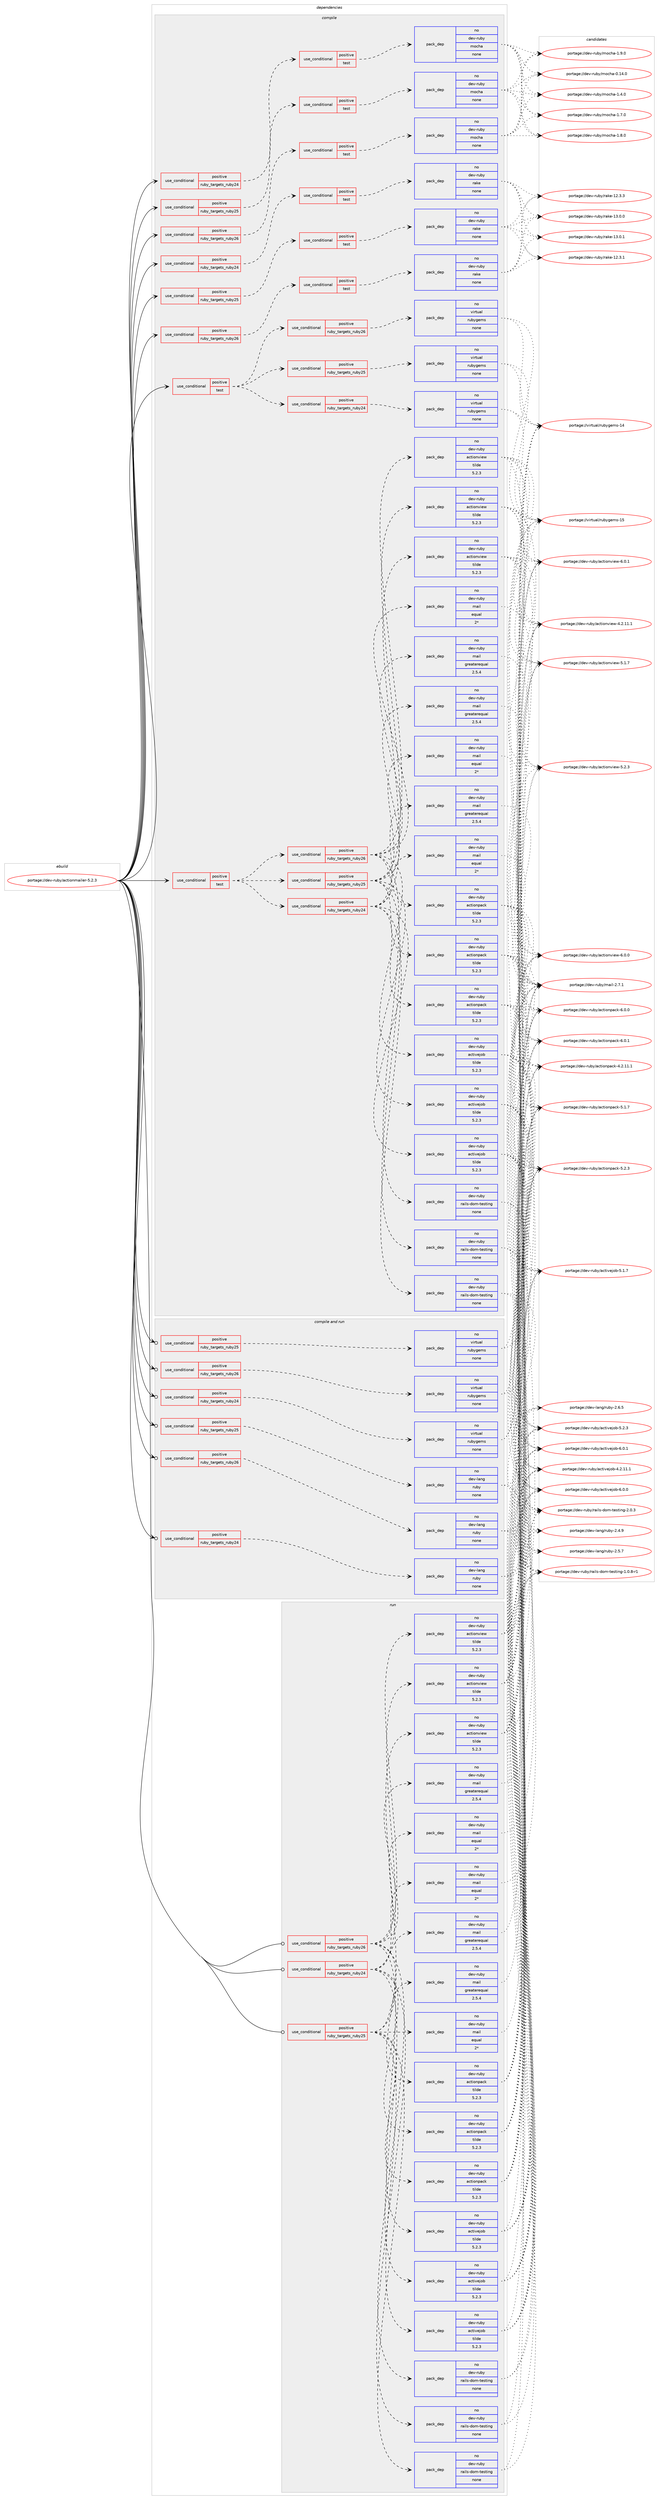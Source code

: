 digraph prolog {

# *************
# Graph options
# *************

newrank=true;
concentrate=true;
compound=true;
graph [rankdir=LR,fontname=Helvetica,fontsize=10,ranksep=1.5];#, ranksep=2.5, nodesep=0.2];
edge  [arrowhead=vee];
node  [fontname=Helvetica,fontsize=10];

# **********
# The ebuild
# **********

subgraph cluster_leftcol {
color=gray;
rank=same;
label=<<i>ebuild</i>>;
id [label="portage://dev-ruby/actionmailer-5.2.3", color=red, width=4, href="../dev-ruby/actionmailer-5.2.3.svg"];
}

# ****************
# The dependencies
# ****************

subgraph cluster_midcol {
color=gray;
label=<<i>dependencies</i>>;
subgraph cluster_compile {
fillcolor="#eeeeee";
style=filled;
label=<<i>compile</i>>;
subgraph cond46141 {
dependency209007 [label=<<TABLE BORDER="0" CELLBORDER="1" CELLSPACING="0" CELLPADDING="4"><TR><TD ROWSPAN="3" CELLPADDING="10">use_conditional</TD></TR><TR><TD>positive</TD></TR><TR><TD>ruby_targets_ruby24</TD></TR></TABLE>>, shape=none, color=red];
subgraph cond46142 {
dependency209008 [label=<<TABLE BORDER="0" CELLBORDER="1" CELLSPACING="0" CELLPADDING="4"><TR><TD ROWSPAN="3" CELLPADDING="10">use_conditional</TD></TR><TR><TD>positive</TD></TR><TR><TD>test</TD></TR></TABLE>>, shape=none, color=red];
subgraph pack159440 {
dependency209009 [label=<<TABLE BORDER="0" CELLBORDER="1" CELLSPACING="0" CELLPADDING="4" WIDTH="220"><TR><TD ROWSPAN="6" CELLPADDING="30">pack_dep</TD></TR><TR><TD WIDTH="110">no</TD></TR><TR><TD>dev-ruby</TD></TR><TR><TD>mocha</TD></TR><TR><TD>none</TD></TR><TR><TD></TD></TR></TABLE>>, shape=none, color=blue];
}
dependency209008:e -> dependency209009:w [weight=20,style="dashed",arrowhead="vee"];
}
dependency209007:e -> dependency209008:w [weight=20,style="dashed",arrowhead="vee"];
}
id:e -> dependency209007:w [weight=20,style="solid",arrowhead="vee"];
subgraph cond46143 {
dependency209010 [label=<<TABLE BORDER="0" CELLBORDER="1" CELLSPACING="0" CELLPADDING="4"><TR><TD ROWSPAN="3" CELLPADDING="10">use_conditional</TD></TR><TR><TD>positive</TD></TR><TR><TD>ruby_targets_ruby24</TD></TR></TABLE>>, shape=none, color=red];
subgraph cond46144 {
dependency209011 [label=<<TABLE BORDER="0" CELLBORDER="1" CELLSPACING="0" CELLPADDING="4"><TR><TD ROWSPAN="3" CELLPADDING="10">use_conditional</TD></TR><TR><TD>positive</TD></TR><TR><TD>test</TD></TR></TABLE>>, shape=none, color=red];
subgraph pack159441 {
dependency209012 [label=<<TABLE BORDER="0" CELLBORDER="1" CELLSPACING="0" CELLPADDING="4" WIDTH="220"><TR><TD ROWSPAN="6" CELLPADDING="30">pack_dep</TD></TR><TR><TD WIDTH="110">no</TD></TR><TR><TD>dev-ruby</TD></TR><TR><TD>rake</TD></TR><TR><TD>none</TD></TR><TR><TD></TD></TR></TABLE>>, shape=none, color=blue];
}
dependency209011:e -> dependency209012:w [weight=20,style="dashed",arrowhead="vee"];
}
dependency209010:e -> dependency209011:w [weight=20,style="dashed",arrowhead="vee"];
}
id:e -> dependency209010:w [weight=20,style="solid",arrowhead="vee"];
subgraph cond46145 {
dependency209013 [label=<<TABLE BORDER="0" CELLBORDER="1" CELLSPACING="0" CELLPADDING="4"><TR><TD ROWSPAN="3" CELLPADDING="10">use_conditional</TD></TR><TR><TD>positive</TD></TR><TR><TD>ruby_targets_ruby25</TD></TR></TABLE>>, shape=none, color=red];
subgraph cond46146 {
dependency209014 [label=<<TABLE BORDER="0" CELLBORDER="1" CELLSPACING="0" CELLPADDING="4"><TR><TD ROWSPAN="3" CELLPADDING="10">use_conditional</TD></TR><TR><TD>positive</TD></TR><TR><TD>test</TD></TR></TABLE>>, shape=none, color=red];
subgraph pack159442 {
dependency209015 [label=<<TABLE BORDER="0" CELLBORDER="1" CELLSPACING="0" CELLPADDING="4" WIDTH="220"><TR><TD ROWSPAN="6" CELLPADDING="30">pack_dep</TD></TR><TR><TD WIDTH="110">no</TD></TR><TR><TD>dev-ruby</TD></TR><TR><TD>mocha</TD></TR><TR><TD>none</TD></TR><TR><TD></TD></TR></TABLE>>, shape=none, color=blue];
}
dependency209014:e -> dependency209015:w [weight=20,style="dashed",arrowhead="vee"];
}
dependency209013:e -> dependency209014:w [weight=20,style="dashed",arrowhead="vee"];
}
id:e -> dependency209013:w [weight=20,style="solid",arrowhead="vee"];
subgraph cond46147 {
dependency209016 [label=<<TABLE BORDER="0" CELLBORDER="1" CELLSPACING="0" CELLPADDING="4"><TR><TD ROWSPAN="3" CELLPADDING="10">use_conditional</TD></TR><TR><TD>positive</TD></TR><TR><TD>ruby_targets_ruby25</TD></TR></TABLE>>, shape=none, color=red];
subgraph cond46148 {
dependency209017 [label=<<TABLE BORDER="0" CELLBORDER="1" CELLSPACING="0" CELLPADDING="4"><TR><TD ROWSPAN="3" CELLPADDING="10">use_conditional</TD></TR><TR><TD>positive</TD></TR><TR><TD>test</TD></TR></TABLE>>, shape=none, color=red];
subgraph pack159443 {
dependency209018 [label=<<TABLE BORDER="0" CELLBORDER="1" CELLSPACING="0" CELLPADDING="4" WIDTH="220"><TR><TD ROWSPAN="6" CELLPADDING="30">pack_dep</TD></TR><TR><TD WIDTH="110">no</TD></TR><TR><TD>dev-ruby</TD></TR><TR><TD>rake</TD></TR><TR><TD>none</TD></TR><TR><TD></TD></TR></TABLE>>, shape=none, color=blue];
}
dependency209017:e -> dependency209018:w [weight=20,style="dashed",arrowhead="vee"];
}
dependency209016:e -> dependency209017:w [weight=20,style="dashed",arrowhead="vee"];
}
id:e -> dependency209016:w [weight=20,style="solid",arrowhead="vee"];
subgraph cond46149 {
dependency209019 [label=<<TABLE BORDER="0" CELLBORDER="1" CELLSPACING="0" CELLPADDING="4"><TR><TD ROWSPAN="3" CELLPADDING="10">use_conditional</TD></TR><TR><TD>positive</TD></TR><TR><TD>ruby_targets_ruby26</TD></TR></TABLE>>, shape=none, color=red];
subgraph cond46150 {
dependency209020 [label=<<TABLE BORDER="0" CELLBORDER="1" CELLSPACING="0" CELLPADDING="4"><TR><TD ROWSPAN="3" CELLPADDING="10">use_conditional</TD></TR><TR><TD>positive</TD></TR><TR><TD>test</TD></TR></TABLE>>, shape=none, color=red];
subgraph pack159444 {
dependency209021 [label=<<TABLE BORDER="0" CELLBORDER="1" CELLSPACING="0" CELLPADDING="4" WIDTH="220"><TR><TD ROWSPAN="6" CELLPADDING="30">pack_dep</TD></TR><TR><TD WIDTH="110">no</TD></TR><TR><TD>dev-ruby</TD></TR><TR><TD>mocha</TD></TR><TR><TD>none</TD></TR><TR><TD></TD></TR></TABLE>>, shape=none, color=blue];
}
dependency209020:e -> dependency209021:w [weight=20,style="dashed",arrowhead="vee"];
}
dependency209019:e -> dependency209020:w [weight=20,style="dashed",arrowhead="vee"];
}
id:e -> dependency209019:w [weight=20,style="solid",arrowhead="vee"];
subgraph cond46151 {
dependency209022 [label=<<TABLE BORDER="0" CELLBORDER="1" CELLSPACING="0" CELLPADDING="4"><TR><TD ROWSPAN="3" CELLPADDING="10">use_conditional</TD></TR><TR><TD>positive</TD></TR><TR><TD>ruby_targets_ruby26</TD></TR></TABLE>>, shape=none, color=red];
subgraph cond46152 {
dependency209023 [label=<<TABLE BORDER="0" CELLBORDER="1" CELLSPACING="0" CELLPADDING="4"><TR><TD ROWSPAN="3" CELLPADDING="10">use_conditional</TD></TR><TR><TD>positive</TD></TR><TR><TD>test</TD></TR></TABLE>>, shape=none, color=red];
subgraph pack159445 {
dependency209024 [label=<<TABLE BORDER="0" CELLBORDER="1" CELLSPACING="0" CELLPADDING="4" WIDTH="220"><TR><TD ROWSPAN="6" CELLPADDING="30">pack_dep</TD></TR><TR><TD WIDTH="110">no</TD></TR><TR><TD>dev-ruby</TD></TR><TR><TD>rake</TD></TR><TR><TD>none</TD></TR><TR><TD></TD></TR></TABLE>>, shape=none, color=blue];
}
dependency209023:e -> dependency209024:w [weight=20,style="dashed",arrowhead="vee"];
}
dependency209022:e -> dependency209023:w [weight=20,style="dashed",arrowhead="vee"];
}
id:e -> dependency209022:w [weight=20,style="solid",arrowhead="vee"];
subgraph cond46153 {
dependency209025 [label=<<TABLE BORDER="0" CELLBORDER="1" CELLSPACING="0" CELLPADDING="4"><TR><TD ROWSPAN="3" CELLPADDING="10">use_conditional</TD></TR><TR><TD>positive</TD></TR><TR><TD>test</TD></TR></TABLE>>, shape=none, color=red];
subgraph cond46154 {
dependency209026 [label=<<TABLE BORDER="0" CELLBORDER="1" CELLSPACING="0" CELLPADDING="4"><TR><TD ROWSPAN="3" CELLPADDING="10">use_conditional</TD></TR><TR><TD>positive</TD></TR><TR><TD>ruby_targets_ruby24</TD></TR></TABLE>>, shape=none, color=red];
subgraph pack159446 {
dependency209027 [label=<<TABLE BORDER="0" CELLBORDER="1" CELLSPACING="0" CELLPADDING="4" WIDTH="220"><TR><TD ROWSPAN="6" CELLPADDING="30">pack_dep</TD></TR><TR><TD WIDTH="110">no</TD></TR><TR><TD>dev-ruby</TD></TR><TR><TD>actionpack</TD></TR><TR><TD>tilde</TD></TR><TR><TD>5.2.3</TD></TR></TABLE>>, shape=none, color=blue];
}
dependency209026:e -> dependency209027:w [weight=20,style="dashed",arrowhead="vee"];
subgraph pack159447 {
dependency209028 [label=<<TABLE BORDER="0" CELLBORDER="1" CELLSPACING="0" CELLPADDING="4" WIDTH="220"><TR><TD ROWSPAN="6" CELLPADDING="30">pack_dep</TD></TR><TR><TD WIDTH="110">no</TD></TR><TR><TD>dev-ruby</TD></TR><TR><TD>actionview</TD></TR><TR><TD>tilde</TD></TR><TR><TD>5.2.3</TD></TR></TABLE>>, shape=none, color=blue];
}
dependency209026:e -> dependency209028:w [weight=20,style="dashed",arrowhead="vee"];
subgraph pack159448 {
dependency209029 [label=<<TABLE BORDER="0" CELLBORDER="1" CELLSPACING="0" CELLPADDING="4" WIDTH="220"><TR><TD ROWSPAN="6" CELLPADDING="30">pack_dep</TD></TR><TR><TD WIDTH="110">no</TD></TR><TR><TD>dev-ruby</TD></TR><TR><TD>activejob</TD></TR><TR><TD>tilde</TD></TR><TR><TD>5.2.3</TD></TR></TABLE>>, shape=none, color=blue];
}
dependency209026:e -> dependency209029:w [weight=20,style="dashed",arrowhead="vee"];
subgraph pack159449 {
dependency209030 [label=<<TABLE BORDER="0" CELLBORDER="1" CELLSPACING="0" CELLPADDING="4" WIDTH="220"><TR><TD ROWSPAN="6" CELLPADDING="30">pack_dep</TD></TR><TR><TD WIDTH="110">no</TD></TR><TR><TD>dev-ruby</TD></TR><TR><TD>mail</TD></TR><TR><TD>greaterequal</TD></TR><TR><TD>2.5.4</TD></TR></TABLE>>, shape=none, color=blue];
}
dependency209026:e -> dependency209030:w [weight=20,style="dashed",arrowhead="vee"];
subgraph pack159450 {
dependency209031 [label=<<TABLE BORDER="0" CELLBORDER="1" CELLSPACING="0" CELLPADDING="4" WIDTH="220"><TR><TD ROWSPAN="6" CELLPADDING="30">pack_dep</TD></TR><TR><TD WIDTH="110">no</TD></TR><TR><TD>dev-ruby</TD></TR><TR><TD>mail</TD></TR><TR><TD>equal</TD></TR><TR><TD>2*</TD></TR></TABLE>>, shape=none, color=blue];
}
dependency209026:e -> dependency209031:w [weight=20,style="dashed",arrowhead="vee"];
subgraph pack159451 {
dependency209032 [label=<<TABLE BORDER="0" CELLBORDER="1" CELLSPACING="0" CELLPADDING="4" WIDTH="220"><TR><TD ROWSPAN="6" CELLPADDING="30">pack_dep</TD></TR><TR><TD WIDTH="110">no</TD></TR><TR><TD>dev-ruby</TD></TR><TR><TD>rails-dom-testing</TD></TR><TR><TD>none</TD></TR><TR><TD></TD></TR></TABLE>>, shape=none, color=blue];
}
dependency209026:e -> dependency209032:w [weight=20,style="dashed",arrowhead="vee"];
}
dependency209025:e -> dependency209026:w [weight=20,style="dashed",arrowhead="vee"];
subgraph cond46155 {
dependency209033 [label=<<TABLE BORDER="0" CELLBORDER="1" CELLSPACING="0" CELLPADDING="4"><TR><TD ROWSPAN="3" CELLPADDING="10">use_conditional</TD></TR><TR><TD>positive</TD></TR><TR><TD>ruby_targets_ruby25</TD></TR></TABLE>>, shape=none, color=red];
subgraph pack159452 {
dependency209034 [label=<<TABLE BORDER="0" CELLBORDER="1" CELLSPACING="0" CELLPADDING="4" WIDTH="220"><TR><TD ROWSPAN="6" CELLPADDING="30">pack_dep</TD></TR><TR><TD WIDTH="110">no</TD></TR><TR><TD>dev-ruby</TD></TR><TR><TD>actionpack</TD></TR><TR><TD>tilde</TD></TR><TR><TD>5.2.3</TD></TR></TABLE>>, shape=none, color=blue];
}
dependency209033:e -> dependency209034:w [weight=20,style="dashed",arrowhead="vee"];
subgraph pack159453 {
dependency209035 [label=<<TABLE BORDER="0" CELLBORDER="1" CELLSPACING="0" CELLPADDING="4" WIDTH="220"><TR><TD ROWSPAN="6" CELLPADDING="30">pack_dep</TD></TR><TR><TD WIDTH="110">no</TD></TR><TR><TD>dev-ruby</TD></TR><TR><TD>actionview</TD></TR><TR><TD>tilde</TD></TR><TR><TD>5.2.3</TD></TR></TABLE>>, shape=none, color=blue];
}
dependency209033:e -> dependency209035:w [weight=20,style="dashed",arrowhead="vee"];
subgraph pack159454 {
dependency209036 [label=<<TABLE BORDER="0" CELLBORDER="1" CELLSPACING="0" CELLPADDING="4" WIDTH="220"><TR><TD ROWSPAN="6" CELLPADDING="30">pack_dep</TD></TR><TR><TD WIDTH="110">no</TD></TR><TR><TD>dev-ruby</TD></TR><TR><TD>activejob</TD></TR><TR><TD>tilde</TD></TR><TR><TD>5.2.3</TD></TR></TABLE>>, shape=none, color=blue];
}
dependency209033:e -> dependency209036:w [weight=20,style="dashed",arrowhead="vee"];
subgraph pack159455 {
dependency209037 [label=<<TABLE BORDER="0" CELLBORDER="1" CELLSPACING="0" CELLPADDING="4" WIDTH="220"><TR><TD ROWSPAN="6" CELLPADDING="30">pack_dep</TD></TR><TR><TD WIDTH="110">no</TD></TR><TR><TD>dev-ruby</TD></TR><TR><TD>mail</TD></TR><TR><TD>greaterequal</TD></TR><TR><TD>2.5.4</TD></TR></TABLE>>, shape=none, color=blue];
}
dependency209033:e -> dependency209037:w [weight=20,style="dashed",arrowhead="vee"];
subgraph pack159456 {
dependency209038 [label=<<TABLE BORDER="0" CELLBORDER="1" CELLSPACING="0" CELLPADDING="4" WIDTH="220"><TR><TD ROWSPAN="6" CELLPADDING="30">pack_dep</TD></TR><TR><TD WIDTH="110">no</TD></TR><TR><TD>dev-ruby</TD></TR><TR><TD>mail</TD></TR><TR><TD>equal</TD></TR><TR><TD>2*</TD></TR></TABLE>>, shape=none, color=blue];
}
dependency209033:e -> dependency209038:w [weight=20,style="dashed",arrowhead="vee"];
subgraph pack159457 {
dependency209039 [label=<<TABLE BORDER="0" CELLBORDER="1" CELLSPACING="0" CELLPADDING="4" WIDTH="220"><TR><TD ROWSPAN="6" CELLPADDING="30">pack_dep</TD></TR><TR><TD WIDTH="110">no</TD></TR><TR><TD>dev-ruby</TD></TR><TR><TD>rails-dom-testing</TD></TR><TR><TD>none</TD></TR><TR><TD></TD></TR></TABLE>>, shape=none, color=blue];
}
dependency209033:e -> dependency209039:w [weight=20,style="dashed",arrowhead="vee"];
}
dependency209025:e -> dependency209033:w [weight=20,style="dashed",arrowhead="vee"];
subgraph cond46156 {
dependency209040 [label=<<TABLE BORDER="0" CELLBORDER="1" CELLSPACING="0" CELLPADDING="4"><TR><TD ROWSPAN="3" CELLPADDING="10">use_conditional</TD></TR><TR><TD>positive</TD></TR><TR><TD>ruby_targets_ruby26</TD></TR></TABLE>>, shape=none, color=red];
subgraph pack159458 {
dependency209041 [label=<<TABLE BORDER="0" CELLBORDER="1" CELLSPACING="0" CELLPADDING="4" WIDTH="220"><TR><TD ROWSPAN="6" CELLPADDING="30">pack_dep</TD></TR><TR><TD WIDTH="110">no</TD></TR><TR><TD>dev-ruby</TD></TR><TR><TD>actionpack</TD></TR><TR><TD>tilde</TD></TR><TR><TD>5.2.3</TD></TR></TABLE>>, shape=none, color=blue];
}
dependency209040:e -> dependency209041:w [weight=20,style="dashed",arrowhead="vee"];
subgraph pack159459 {
dependency209042 [label=<<TABLE BORDER="0" CELLBORDER="1" CELLSPACING="0" CELLPADDING="4" WIDTH="220"><TR><TD ROWSPAN="6" CELLPADDING="30">pack_dep</TD></TR><TR><TD WIDTH="110">no</TD></TR><TR><TD>dev-ruby</TD></TR><TR><TD>actionview</TD></TR><TR><TD>tilde</TD></TR><TR><TD>5.2.3</TD></TR></TABLE>>, shape=none, color=blue];
}
dependency209040:e -> dependency209042:w [weight=20,style="dashed",arrowhead="vee"];
subgraph pack159460 {
dependency209043 [label=<<TABLE BORDER="0" CELLBORDER="1" CELLSPACING="0" CELLPADDING="4" WIDTH="220"><TR><TD ROWSPAN="6" CELLPADDING="30">pack_dep</TD></TR><TR><TD WIDTH="110">no</TD></TR><TR><TD>dev-ruby</TD></TR><TR><TD>activejob</TD></TR><TR><TD>tilde</TD></TR><TR><TD>5.2.3</TD></TR></TABLE>>, shape=none, color=blue];
}
dependency209040:e -> dependency209043:w [weight=20,style="dashed",arrowhead="vee"];
subgraph pack159461 {
dependency209044 [label=<<TABLE BORDER="0" CELLBORDER="1" CELLSPACING="0" CELLPADDING="4" WIDTH="220"><TR><TD ROWSPAN="6" CELLPADDING="30">pack_dep</TD></TR><TR><TD WIDTH="110">no</TD></TR><TR><TD>dev-ruby</TD></TR><TR><TD>mail</TD></TR><TR><TD>greaterequal</TD></TR><TR><TD>2.5.4</TD></TR></TABLE>>, shape=none, color=blue];
}
dependency209040:e -> dependency209044:w [weight=20,style="dashed",arrowhead="vee"];
subgraph pack159462 {
dependency209045 [label=<<TABLE BORDER="0" CELLBORDER="1" CELLSPACING="0" CELLPADDING="4" WIDTH="220"><TR><TD ROWSPAN="6" CELLPADDING="30">pack_dep</TD></TR><TR><TD WIDTH="110">no</TD></TR><TR><TD>dev-ruby</TD></TR><TR><TD>mail</TD></TR><TR><TD>equal</TD></TR><TR><TD>2*</TD></TR></TABLE>>, shape=none, color=blue];
}
dependency209040:e -> dependency209045:w [weight=20,style="dashed",arrowhead="vee"];
subgraph pack159463 {
dependency209046 [label=<<TABLE BORDER="0" CELLBORDER="1" CELLSPACING="0" CELLPADDING="4" WIDTH="220"><TR><TD ROWSPAN="6" CELLPADDING="30">pack_dep</TD></TR><TR><TD WIDTH="110">no</TD></TR><TR><TD>dev-ruby</TD></TR><TR><TD>rails-dom-testing</TD></TR><TR><TD>none</TD></TR><TR><TD></TD></TR></TABLE>>, shape=none, color=blue];
}
dependency209040:e -> dependency209046:w [weight=20,style="dashed",arrowhead="vee"];
}
dependency209025:e -> dependency209040:w [weight=20,style="dashed",arrowhead="vee"];
}
id:e -> dependency209025:w [weight=20,style="solid",arrowhead="vee"];
subgraph cond46157 {
dependency209047 [label=<<TABLE BORDER="0" CELLBORDER="1" CELLSPACING="0" CELLPADDING="4"><TR><TD ROWSPAN="3" CELLPADDING="10">use_conditional</TD></TR><TR><TD>positive</TD></TR><TR><TD>test</TD></TR></TABLE>>, shape=none, color=red];
subgraph cond46158 {
dependency209048 [label=<<TABLE BORDER="0" CELLBORDER="1" CELLSPACING="0" CELLPADDING="4"><TR><TD ROWSPAN="3" CELLPADDING="10">use_conditional</TD></TR><TR><TD>positive</TD></TR><TR><TD>ruby_targets_ruby24</TD></TR></TABLE>>, shape=none, color=red];
subgraph pack159464 {
dependency209049 [label=<<TABLE BORDER="0" CELLBORDER="1" CELLSPACING="0" CELLPADDING="4" WIDTH="220"><TR><TD ROWSPAN="6" CELLPADDING="30">pack_dep</TD></TR><TR><TD WIDTH="110">no</TD></TR><TR><TD>virtual</TD></TR><TR><TD>rubygems</TD></TR><TR><TD>none</TD></TR><TR><TD></TD></TR></TABLE>>, shape=none, color=blue];
}
dependency209048:e -> dependency209049:w [weight=20,style="dashed",arrowhead="vee"];
}
dependency209047:e -> dependency209048:w [weight=20,style="dashed",arrowhead="vee"];
subgraph cond46159 {
dependency209050 [label=<<TABLE BORDER="0" CELLBORDER="1" CELLSPACING="0" CELLPADDING="4"><TR><TD ROWSPAN="3" CELLPADDING="10">use_conditional</TD></TR><TR><TD>positive</TD></TR><TR><TD>ruby_targets_ruby25</TD></TR></TABLE>>, shape=none, color=red];
subgraph pack159465 {
dependency209051 [label=<<TABLE BORDER="0" CELLBORDER="1" CELLSPACING="0" CELLPADDING="4" WIDTH="220"><TR><TD ROWSPAN="6" CELLPADDING="30">pack_dep</TD></TR><TR><TD WIDTH="110">no</TD></TR><TR><TD>virtual</TD></TR><TR><TD>rubygems</TD></TR><TR><TD>none</TD></TR><TR><TD></TD></TR></TABLE>>, shape=none, color=blue];
}
dependency209050:e -> dependency209051:w [weight=20,style="dashed",arrowhead="vee"];
}
dependency209047:e -> dependency209050:w [weight=20,style="dashed",arrowhead="vee"];
subgraph cond46160 {
dependency209052 [label=<<TABLE BORDER="0" CELLBORDER="1" CELLSPACING="0" CELLPADDING="4"><TR><TD ROWSPAN="3" CELLPADDING="10">use_conditional</TD></TR><TR><TD>positive</TD></TR><TR><TD>ruby_targets_ruby26</TD></TR></TABLE>>, shape=none, color=red];
subgraph pack159466 {
dependency209053 [label=<<TABLE BORDER="0" CELLBORDER="1" CELLSPACING="0" CELLPADDING="4" WIDTH="220"><TR><TD ROWSPAN="6" CELLPADDING="30">pack_dep</TD></TR><TR><TD WIDTH="110">no</TD></TR><TR><TD>virtual</TD></TR><TR><TD>rubygems</TD></TR><TR><TD>none</TD></TR><TR><TD></TD></TR></TABLE>>, shape=none, color=blue];
}
dependency209052:e -> dependency209053:w [weight=20,style="dashed",arrowhead="vee"];
}
dependency209047:e -> dependency209052:w [weight=20,style="dashed",arrowhead="vee"];
}
id:e -> dependency209047:w [weight=20,style="solid",arrowhead="vee"];
}
subgraph cluster_compileandrun {
fillcolor="#eeeeee";
style=filled;
label=<<i>compile and run</i>>;
subgraph cond46161 {
dependency209054 [label=<<TABLE BORDER="0" CELLBORDER="1" CELLSPACING="0" CELLPADDING="4"><TR><TD ROWSPAN="3" CELLPADDING="10">use_conditional</TD></TR><TR><TD>positive</TD></TR><TR><TD>ruby_targets_ruby24</TD></TR></TABLE>>, shape=none, color=red];
subgraph pack159467 {
dependency209055 [label=<<TABLE BORDER="0" CELLBORDER="1" CELLSPACING="0" CELLPADDING="4" WIDTH="220"><TR><TD ROWSPAN="6" CELLPADDING="30">pack_dep</TD></TR><TR><TD WIDTH="110">no</TD></TR><TR><TD>dev-lang</TD></TR><TR><TD>ruby</TD></TR><TR><TD>none</TD></TR><TR><TD></TD></TR></TABLE>>, shape=none, color=blue];
}
dependency209054:e -> dependency209055:w [weight=20,style="dashed",arrowhead="vee"];
}
id:e -> dependency209054:w [weight=20,style="solid",arrowhead="odotvee"];
subgraph cond46162 {
dependency209056 [label=<<TABLE BORDER="0" CELLBORDER="1" CELLSPACING="0" CELLPADDING="4"><TR><TD ROWSPAN="3" CELLPADDING="10">use_conditional</TD></TR><TR><TD>positive</TD></TR><TR><TD>ruby_targets_ruby24</TD></TR></TABLE>>, shape=none, color=red];
subgraph pack159468 {
dependency209057 [label=<<TABLE BORDER="0" CELLBORDER="1" CELLSPACING="0" CELLPADDING="4" WIDTH="220"><TR><TD ROWSPAN="6" CELLPADDING="30">pack_dep</TD></TR><TR><TD WIDTH="110">no</TD></TR><TR><TD>virtual</TD></TR><TR><TD>rubygems</TD></TR><TR><TD>none</TD></TR><TR><TD></TD></TR></TABLE>>, shape=none, color=blue];
}
dependency209056:e -> dependency209057:w [weight=20,style="dashed",arrowhead="vee"];
}
id:e -> dependency209056:w [weight=20,style="solid",arrowhead="odotvee"];
subgraph cond46163 {
dependency209058 [label=<<TABLE BORDER="0" CELLBORDER="1" CELLSPACING="0" CELLPADDING="4"><TR><TD ROWSPAN="3" CELLPADDING="10">use_conditional</TD></TR><TR><TD>positive</TD></TR><TR><TD>ruby_targets_ruby25</TD></TR></TABLE>>, shape=none, color=red];
subgraph pack159469 {
dependency209059 [label=<<TABLE BORDER="0" CELLBORDER="1" CELLSPACING="0" CELLPADDING="4" WIDTH="220"><TR><TD ROWSPAN="6" CELLPADDING="30">pack_dep</TD></TR><TR><TD WIDTH="110">no</TD></TR><TR><TD>dev-lang</TD></TR><TR><TD>ruby</TD></TR><TR><TD>none</TD></TR><TR><TD></TD></TR></TABLE>>, shape=none, color=blue];
}
dependency209058:e -> dependency209059:w [weight=20,style="dashed",arrowhead="vee"];
}
id:e -> dependency209058:w [weight=20,style="solid",arrowhead="odotvee"];
subgraph cond46164 {
dependency209060 [label=<<TABLE BORDER="0" CELLBORDER="1" CELLSPACING="0" CELLPADDING="4"><TR><TD ROWSPAN="3" CELLPADDING="10">use_conditional</TD></TR><TR><TD>positive</TD></TR><TR><TD>ruby_targets_ruby25</TD></TR></TABLE>>, shape=none, color=red];
subgraph pack159470 {
dependency209061 [label=<<TABLE BORDER="0" CELLBORDER="1" CELLSPACING="0" CELLPADDING="4" WIDTH="220"><TR><TD ROWSPAN="6" CELLPADDING="30">pack_dep</TD></TR><TR><TD WIDTH="110">no</TD></TR><TR><TD>virtual</TD></TR><TR><TD>rubygems</TD></TR><TR><TD>none</TD></TR><TR><TD></TD></TR></TABLE>>, shape=none, color=blue];
}
dependency209060:e -> dependency209061:w [weight=20,style="dashed",arrowhead="vee"];
}
id:e -> dependency209060:w [weight=20,style="solid",arrowhead="odotvee"];
subgraph cond46165 {
dependency209062 [label=<<TABLE BORDER="0" CELLBORDER="1" CELLSPACING="0" CELLPADDING="4"><TR><TD ROWSPAN="3" CELLPADDING="10">use_conditional</TD></TR><TR><TD>positive</TD></TR><TR><TD>ruby_targets_ruby26</TD></TR></TABLE>>, shape=none, color=red];
subgraph pack159471 {
dependency209063 [label=<<TABLE BORDER="0" CELLBORDER="1" CELLSPACING="0" CELLPADDING="4" WIDTH="220"><TR><TD ROWSPAN="6" CELLPADDING="30">pack_dep</TD></TR><TR><TD WIDTH="110">no</TD></TR><TR><TD>dev-lang</TD></TR><TR><TD>ruby</TD></TR><TR><TD>none</TD></TR><TR><TD></TD></TR></TABLE>>, shape=none, color=blue];
}
dependency209062:e -> dependency209063:w [weight=20,style="dashed",arrowhead="vee"];
}
id:e -> dependency209062:w [weight=20,style="solid",arrowhead="odotvee"];
subgraph cond46166 {
dependency209064 [label=<<TABLE BORDER="0" CELLBORDER="1" CELLSPACING="0" CELLPADDING="4"><TR><TD ROWSPAN="3" CELLPADDING="10">use_conditional</TD></TR><TR><TD>positive</TD></TR><TR><TD>ruby_targets_ruby26</TD></TR></TABLE>>, shape=none, color=red];
subgraph pack159472 {
dependency209065 [label=<<TABLE BORDER="0" CELLBORDER="1" CELLSPACING="0" CELLPADDING="4" WIDTH="220"><TR><TD ROWSPAN="6" CELLPADDING="30">pack_dep</TD></TR><TR><TD WIDTH="110">no</TD></TR><TR><TD>virtual</TD></TR><TR><TD>rubygems</TD></TR><TR><TD>none</TD></TR><TR><TD></TD></TR></TABLE>>, shape=none, color=blue];
}
dependency209064:e -> dependency209065:w [weight=20,style="dashed",arrowhead="vee"];
}
id:e -> dependency209064:w [weight=20,style="solid",arrowhead="odotvee"];
}
subgraph cluster_run {
fillcolor="#eeeeee";
style=filled;
label=<<i>run</i>>;
subgraph cond46167 {
dependency209066 [label=<<TABLE BORDER="0" CELLBORDER="1" CELLSPACING="0" CELLPADDING="4"><TR><TD ROWSPAN="3" CELLPADDING="10">use_conditional</TD></TR><TR><TD>positive</TD></TR><TR><TD>ruby_targets_ruby24</TD></TR></TABLE>>, shape=none, color=red];
subgraph pack159473 {
dependency209067 [label=<<TABLE BORDER="0" CELLBORDER="1" CELLSPACING="0" CELLPADDING="4" WIDTH="220"><TR><TD ROWSPAN="6" CELLPADDING="30">pack_dep</TD></TR><TR><TD WIDTH="110">no</TD></TR><TR><TD>dev-ruby</TD></TR><TR><TD>actionpack</TD></TR><TR><TD>tilde</TD></TR><TR><TD>5.2.3</TD></TR></TABLE>>, shape=none, color=blue];
}
dependency209066:e -> dependency209067:w [weight=20,style="dashed",arrowhead="vee"];
subgraph pack159474 {
dependency209068 [label=<<TABLE BORDER="0" CELLBORDER="1" CELLSPACING="0" CELLPADDING="4" WIDTH="220"><TR><TD ROWSPAN="6" CELLPADDING="30">pack_dep</TD></TR><TR><TD WIDTH="110">no</TD></TR><TR><TD>dev-ruby</TD></TR><TR><TD>actionview</TD></TR><TR><TD>tilde</TD></TR><TR><TD>5.2.3</TD></TR></TABLE>>, shape=none, color=blue];
}
dependency209066:e -> dependency209068:w [weight=20,style="dashed",arrowhead="vee"];
subgraph pack159475 {
dependency209069 [label=<<TABLE BORDER="0" CELLBORDER="1" CELLSPACING="0" CELLPADDING="4" WIDTH="220"><TR><TD ROWSPAN="6" CELLPADDING="30">pack_dep</TD></TR><TR><TD WIDTH="110">no</TD></TR><TR><TD>dev-ruby</TD></TR><TR><TD>activejob</TD></TR><TR><TD>tilde</TD></TR><TR><TD>5.2.3</TD></TR></TABLE>>, shape=none, color=blue];
}
dependency209066:e -> dependency209069:w [weight=20,style="dashed",arrowhead="vee"];
subgraph pack159476 {
dependency209070 [label=<<TABLE BORDER="0" CELLBORDER="1" CELLSPACING="0" CELLPADDING="4" WIDTH="220"><TR><TD ROWSPAN="6" CELLPADDING="30">pack_dep</TD></TR><TR><TD WIDTH="110">no</TD></TR><TR><TD>dev-ruby</TD></TR><TR><TD>mail</TD></TR><TR><TD>greaterequal</TD></TR><TR><TD>2.5.4</TD></TR></TABLE>>, shape=none, color=blue];
}
dependency209066:e -> dependency209070:w [weight=20,style="dashed",arrowhead="vee"];
subgraph pack159477 {
dependency209071 [label=<<TABLE BORDER="0" CELLBORDER="1" CELLSPACING="0" CELLPADDING="4" WIDTH="220"><TR><TD ROWSPAN="6" CELLPADDING="30">pack_dep</TD></TR><TR><TD WIDTH="110">no</TD></TR><TR><TD>dev-ruby</TD></TR><TR><TD>mail</TD></TR><TR><TD>equal</TD></TR><TR><TD>2*</TD></TR></TABLE>>, shape=none, color=blue];
}
dependency209066:e -> dependency209071:w [weight=20,style="dashed",arrowhead="vee"];
subgraph pack159478 {
dependency209072 [label=<<TABLE BORDER="0" CELLBORDER="1" CELLSPACING="0" CELLPADDING="4" WIDTH="220"><TR><TD ROWSPAN="6" CELLPADDING="30">pack_dep</TD></TR><TR><TD WIDTH="110">no</TD></TR><TR><TD>dev-ruby</TD></TR><TR><TD>rails-dom-testing</TD></TR><TR><TD>none</TD></TR><TR><TD></TD></TR></TABLE>>, shape=none, color=blue];
}
dependency209066:e -> dependency209072:w [weight=20,style="dashed",arrowhead="vee"];
}
id:e -> dependency209066:w [weight=20,style="solid",arrowhead="odot"];
subgraph cond46168 {
dependency209073 [label=<<TABLE BORDER="0" CELLBORDER="1" CELLSPACING="0" CELLPADDING="4"><TR><TD ROWSPAN="3" CELLPADDING="10">use_conditional</TD></TR><TR><TD>positive</TD></TR><TR><TD>ruby_targets_ruby25</TD></TR></TABLE>>, shape=none, color=red];
subgraph pack159479 {
dependency209074 [label=<<TABLE BORDER="0" CELLBORDER="1" CELLSPACING="0" CELLPADDING="4" WIDTH="220"><TR><TD ROWSPAN="6" CELLPADDING="30">pack_dep</TD></TR><TR><TD WIDTH="110">no</TD></TR><TR><TD>dev-ruby</TD></TR><TR><TD>actionpack</TD></TR><TR><TD>tilde</TD></TR><TR><TD>5.2.3</TD></TR></TABLE>>, shape=none, color=blue];
}
dependency209073:e -> dependency209074:w [weight=20,style="dashed",arrowhead="vee"];
subgraph pack159480 {
dependency209075 [label=<<TABLE BORDER="0" CELLBORDER="1" CELLSPACING="0" CELLPADDING="4" WIDTH="220"><TR><TD ROWSPAN="6" CELLPADDING="30">pack_dep</TD></TR><TR><TD WIDTH="110">no</TD></TR><TR><TD>dev-ruby</TD></TR><TR><TD>actionview</TD></TR><TR><TD>tilde</TD></TR><TR><TD>5.2.3</TD></TR></TABLE>>, shape=none, color=blue];
}
dependency209073:e -> dependency209075:w [weight=20,style="dashed",arrowhead="vee"];
subgraph pack159481 {
dependency209076 [label=<<TABLE BORDER="0" CELLBORDER="1" CELLSPACING="0" CELLPADDING="4" WIDTH="220"><TR><TD ROWSPAN="6" CELLPADDING="30">pack_dep</TD></TR><TR><TD WIDTH="110">no</TD></TR><TR><TD>dev-ruby</TD></TR><TR><TD>activejob</TD></TR><TR><TD>tilde</TD></TR><TR><TD>5.2.3</TD></TR></TABLE>>, shape=none, color=blue];
}
dependency209073:e -> dependency209076:w [weight=20,style="dashed",arrowhead="vee"];
subgraph pack159482 {
dependency209077 [label=<<TABLE BORDER="0" CELLBORDER="1" CELLSPACING="0" CELLPADDING="4" WIDTH="220"><TR><TD ROWSPAN="6" CELLPADDING="30">pack_dep</TD></TR><TR><TD WIDTH="110">no</TD></TR><TR><TD>dev-ruby</TD></TR><TR><TD>mail</TD></TR><TR><TD>greaterequal</TD></TR><TR><TD>2.5.4</TD></TR></TABLE>>, shape=none, color=blue];
}
dependency209073:e -> dependency209077:w [weight=20,style="dashed",arrowhead="vee"];
subgraph pack159483 {
dependency209078 [label=<<TABLE BORDER="0" CELLBORDER="1" CELLSPACING="0" CELLPADDING="4" WIDTH="220"><TR><TD ROWSPAN="6" CELLPADDING="30">pack_dep</TD></TR><TR><TD WIDTH="110">no</TD></TR><TR><TD>dev-ruby</TD></TR><TR><TD>mail</TD></TR><TR><TD>equal</TD></TR><TR><TD>2*</TD></TR></TABLE>>, shape=none, color=blue];
}
dependency209073:e -> dependency209078:w [weight=20,style="dashed",arrowhead="vee"];
subgraph pack159484 {
dependency209079 [label=<<TABLE BORDER="0" CELLBORDER="1" CELLSPACING="0" CELLPADDING="4" WIDTH="220"><TR><TD ROWSPAN="6" CELLPADDING="30">pack_dep</TD></TR><TR><TD WIDTH="110">no</TD></TR><TR><TD>dev-ruby</TD></TR><TR><TD>rails-dom-testing</TD></TR><TR><TD>none</TD></TR><TR><TD></TD></TR></TABLE>>, shape=none, color=blue];
}
dependency209073:e -> dependency209079:w [weight=20,style="dashed",arrowhead="vee"];
}
id:e -> dependency209073:w [weight=20,style="solid",arrowhead="odot"];
subgraph cond46169 {
dependency209080 [label=<<TABLE BORDER="0" CELLBORDER="1" CELLSPACING="0" CELLPADDING="4"><TR><TD ROWSPAN="3" CELLPADDING="10">use_conditional</TD></TR><TR><TD>positive</TD></TR><TR><TD>ruby_targets_ruby26</TD></TR></TABLE>>, shape=none, color=red];
subgraph pack159485 {
dependency209081 [label=<<TABLE BORDER="0" CELLBORDER="1" CELLSPACING="0" CELLPADDING="4" WIDTH="220"><TR><TD ROWSPAN="6" CELLPADDING="30">pack_dep</TD></TR><TR><TD WIDTH="110">no</TD></TR><TR><TD>dev-ruby</TD></TR><TR><TD>actionpack</TD></TR><TR><TD>tilde</TD></TR><TR><TD>5.2.3</TD></TR></TABLE>>, shape=none, color=blue];
}
dependency209080:e -> dependency209081:w [weight=20,style="dashed",arrowhead="vee"];
subgraph pack159486 {
dependency209082 [label=<<TABLE BORDER="0" CELLBORDER="1" CELLSPACING="0" CELLPADDING="4" WIDTH="220"><TR><TD ROWSPAN="6" CELLPADDING="30">pack_dep</TD></TR><TR><TD WIDTH="110">no</TD></TR><TR><TD>dev-ruby</TD></TR><TR><TD>actionview</TD></TR><TR><TD>tilde</TD></TR><TR><TD>5.2.3</TD></TR></TABLE>>, shape=none, color=blue];
}
dependency209080:e -> dependency209082:w [weight=20,style="dashed",arrowhead="vee"];
subgraph pack159487 {
dependency209083 [label=<<TABLE BORDER="0" CELLBORDER="1" CELLSPACING="0" CELLPADDING="4" WIDTH="220"><TR><TD ROWSPAN="6" CELLPADDING="30">pack_dep</TD></TR><TR><TD WIDTH="110">no</TD></TR><TR><TD>dev-ruby</TD></TR><TR><TD>activejob</TD></TR><TR><TD>tilde</TD></TR><TR><TD>5.2.3</TD></TR></TABLE>>, shape=none, color=blue];
}
dependency209080:e -> dependency209083:w [weight=20,style="dashed",arrowhead="vee"];
subgraph pack159488 {
dependency209084 [label=<<TABLE BORDER="0" CELLBORDER="1" CELLSPACING="0" CELLPADDING="4" WIDTH="220"><TR><TD ROWSPAN="6" CELLPADDING="30">pack_dep</TD></TR><TR><TD WIDTH="110">no</TD></TR><TR><TD>dev-ruby</TD></TR><TR><TD>mail</TD></TR><TR><TD>greaterequal</TD></TR><TR><TD>2.5.4</TD></TR></TABLE>>, shape=none, color=blue];
}
dependency209080:e -> dependency209084:w [weight=20,style="dashed",arrowhead="vee"];
subgraph pack159489 {
dependency209085 [label=<<TABLE BORDER="0" CELLBORDER="1" CELLSPACING="0" CELLPADDING="4" WIDTH="220"><TR><TD ROWSPAN="6" CELLPADDING="30">pack_dep</TD></TR><TR><TD WIDTH="110">no</TD></TR><TR><TD>dev-ruby</TD></TR><TR><TD>mail</TD></TR><TR><TD>equal</TD></TR><TR><TD>2*</TD></TR></TABLE>>, shape=none, color=blue];
}
dependency209080:e -> dependency209085:w [weight=20,style="dashed",arrowhead="vee"];
subgraph pack159490 {
dependency209086 [label=<<TABLE BORDER="0" CELLBORDER="1" CELLSPACING="0" CELLPADDING="4" WIDTH="220"><TR><TD ROWSPAN="6" CELLPADDING="30">pack_dep</TD></TR><TR><TD WIDTH="110">no</TD></TR><TR><TD>dev-ruby</TD></TR><TR><TD>rails-dom-testing</TD></TR><TR><TD>none</TD></TR><TR><TD></TD></TR></TABLE>>, shape=none, color=blue];
}
dependency209080:e -> dependency209086:w [weight=20,style="dashed",arrowhead="vee"];
}
id:e -> dependency209080:w [weight=20,style="solid",arrowhead="odot"];
}
}

# **************
# The candidates
# **************

subgraph cluster_choices {
rank=same;
color=gray;
label=<<i>candidates</i>>;

subgraph choice159440 {
color=black;
nodesep=1;
choiceportage100101118451141179812147109111991049745484649524648 [label="portage://dev-ruby/mocha-0.14.0", color=red, width=4,href="../dev-ruby/mocha-0.14.0.svg"];
choiceportage1001011184511411798121471091119910497454946524648 [label="portage://dev-ruby/mocha-1.4.0", color=red, width=4,href="../dev-ruby/mocha-1.4.0.svg"];
choiceportage1001011184511411798121471091119910497454946554648 [label="portage://dev-ruby/mocha-1.7.0", color=red, width=4,href="../dev-ruby/mocha-1.7.0.svg"];
choiceportage1001011184511411798121471091119910497454946564648 [label="portage://dev-ruby/mocha-1.8.0", color=red, width=4,href="../dev-ruby/mocha-1.8.0.svg"];
choiceportage1001011184511411798121471091119910497454946574648 [label="portage://dev-ruby/mocha-1.9.0", color=red, width=4,href="../dev-ruby/mocha-1.9.0.svg"];
dependency209009:e -> choiceportage100101118451141179812147109111991049745484649524648:w [style=dotted,weight="100"];
dependency209009:e -> choiceportage1001011184511411798121471091119910497454946524648:w [style=dotted,weight="100"];
dependency209009:e -> choiceportage1001011184511411798121471091119910497454946554648:w [style=dotted,weight="100"];
dependency209009:e -> choiceportage1001011184511411798121471091119910497454946564648:w [style=dotted,weight="100"];
dependency209009:e -> choiceportage1001011184511411798121471091119910497454946574648:w [style=dotted,weight="100"];
}
subgraph choice159441 {
color=black;
nodesep=1;
choiceportage1001011184511411798121471149710710145495046514649 [label="portage://dev-ruby/rake-12.3.1", color=red, width=4,href="../dev-ruby/rake-12.3.1.svg"];
choiceportage1001011184511411798121471149710710145495046514651 [label="portage://dev-ruby/rake-12.3.3", color=red, width=4,href="../dev-ruby/rake-12.3.3.svg"];
choiceportage1001011184511411798121471149710710145495146484648 [label="portage://dev-ruby/rake-13.0.0", color=red, width=4,href="../dev-ruby/rake-13.0.0.svg"];
choiceportage1001011184511411798121471149710710145495146484649 [label="portage://dev-ruby/rake-13.0.1", color=red, width=4,href="../dev-ruby/rake-13.0.1.svg"];
dependency209012:e -> choiceportage1001011184511411798121471149710710145495046514649:w [style=dotted,weight="100"];
dependency209012:e -> choiceportage1001011184511411798121471149710710145495046514651:w [style=dotted,weight="100"];
dependency209012:e -> choiceportage1001011184511411798121471149710710145495146484648:w [style=dotted,weight="100"];
dependency209012:e -> choiceportage1001011184511411798121471149710710145495146484649:w [style=dotted,weight="100"];
}
subgraph choice159442 {
color=black;
nodesep=1;
choiceportage100101118451141179812147109111991049745484649524648 [label="portage://dev-ruby/mocha-0.14.0", color=red, width=4,href="../dev-ruby/mocha-0.14.0.svg"];
choiceportage1001011184511411798121471091119910497454946524648 [label="portage://dev-ruby/mocha-1.4.0", color=red, width=4,href="../dev-ruby/mocha-1.4.0.svg"];
choiceportage1001011184511411798121471091119910497454946554648 [label="portage://dev-ruby/mocha-1.7.0", color=red, width=4,href="../dev-ruby/mocha-1.7.0.svg"];
choiceportage1001011184511411798121471091119910497454946564648 [label="portage://dev-ruby/mocha-1.8.0", color=red, width=4,href="../dev-ruby/mocha-1.8.0.svg"];
choiceportage1001011184511411798121471091119910497454946574648 [label="portage://dev-ruby/mocha-1.9.0", color=red, width=4,href="../dev-ruby/mocha-1.9.0.svg"];
dependency209015:e -> choiceportage100101118451141179812147109111991049745484649524648:w [style=dotted,weight="100"];
dependency209015:e -> choiceportage1001011184511411798121471091119910497454946524648:w [style=dotted,weight="100"];
dependency209015:e -> choiceportage1001011184511411798121471091119910497454946554648:w [style=dotted,weight="100"];
dependency209015:e -> choiceportage1001011184511411798121471091119910497454946564648:w [style=dotted,weight="100"];
dependency209015:e -> choiceportage1001011184511411798121471091119910497454946574648:w [style=dotted,weight="100"];
}
subgraph choice159443 {
color=black;
nodesep=1;
choiceportage1001011184511411798121471149710710145495046514649 [label="portage://dev-ruby/rake-12.3.1", color=red, width=4,href="../dev-ruby/rake-12.3.1.svg"];
choiceportage1001011184511411798121471149710710145495046514651 [label="portage://dev-ruby/rake-12.3.3", color=red, width=4,href="../dev-ruby/rake-12.3.3.svg"];
choiceportage1001011184511411798121471149710710145495146484648 [label="portage://dev-ruby/rake-13.0.0", color=red, width=4,href="../dev-ruby/rake-13.0.0.svg"];
choiceportage1001011184511411798121471149710710145495146484649 [label="portage://dev-ruby/rake-13.0.1", color=red, width=4,href="../dev-ruby/rake-13.0.1.svg"];
dependency209018:e -> choiceportage1001011184511411798121471149710710145495046514649:w [style=dotted,weight="100"];
dependency209018:e -> choiceportage1001011184511411798121471149710710145495046514651:w [style=dotted,weight="100"];
dependency209018:e -> choiceportage1001011184511411798121471149710710145495146484648:w [style=dotted,weight="100"];
dependency209018:e -> choiceportage1001011184511411798121471149710710145495146484649:w [style=dotted,weight="100"];
}
subgraph choice159444 {
color=black;
nodesep=1;
choiceportage100101118451141179812147109111991049745484649524648 [label="portage://dev-ruby/mocha-0.14.0", color=red, width=4,href="../dev-ruby/mocha-0.14.0.svg"];
choiceportage1001011184511411798121471091119910497454946524648 [label="portage://dev-ruby/mocha-1.4.0", color=red, width=4,href="../dev-ruby/mocha-1.4.0.svg"];
choiceportage1001011184511411798121471091119910497454946554648 [label="portage://dev-ruby/mocha-1.7.0", color=red, width=4,href="../dev-ruby/mocha-1.7.0.svg"];
choiceportage1001011184511411798121471091119910497454946564648 [label="portage://dev-ruby/mocha-1.8.0", color=red, width=4,href="../dev-ruby/mocha-1.8.0.svg"];
choiceportage1001011184511411798121471091119910497454946574648 [label="portage://dev-ruby/mocha-1.9.0", color=red, width=4,href="../dev-ruby/mocha-1.9.0.svg"];
dependency209021:e -> choiceportage100101118451141179812147109111991049745484649524648:w [style=dotted,weight="100"];
dependency209021:e -> choiceportage1001011184511411798121471091119910497454946524648:w [style=dotted,weight="100"];
dependency209021:e -> choiceportage1001011184511411798121471091119910497454946554648:w [style=dotted,weight="100"];
dependency209021:e -> choiceportage1001011184511411798121471091119910497454946564648:w [style=dotted,weight="100"];
dependency209021:e -> choiceportage1001011184511411798121471091119910497454946574648:w [style=dotted,weight="100"];
}
subgraph choice159445 {
color=black;
nodesep=1;
choiceportage1001011184511411798121471149710710145495046514649 [label="portage://dev-ruby/rake-12.3.1", color=red, width=4,href="../dev-ruby/rake-12.3.1.svg"];
choiceportage1001011184511411798121471149710710145495046514651 [label="portage://dev-ruby/rake-12.3.3", color=red, width=4,href="../dev-ruby/rake-12.3.3.svg"];
choiceportage1001011184511411798121471149710710145495146484648 [label="portage://dev-ruby/rake-13.0.0", color=red, width=4,href="../dev-ruby/rake-13.0.0.svg"];
choiceportage1001011184511411798121471149710710145495146484649 [label="portage://dev-ruby/rake-13.0.1", color=red, width=4,href="../dev-ruby/rake-13.0.1.svg"];
dependency209024:e -> choiceportage1001011184511411798121471149710710145495046514649:w [style=dotted,weight="100"];
dependency209024:e -> choiceportage1001011184511411798121471149710710145495046514651:w [style=dotted,weight="100"];
dependency209024:e -> choiceportage1001011184511411798121471149710710145495146484648:w [style=dotted,weight="100"];
dependency209024:e -> choiceportage1001011184511411798121471149710710145495146484649:w [style=dotted,weight="100"];
}
subgraph choice159446 {
color=black;
nodesep=1;
choiceportage10010111845114117981214797991161051111101129799107455246504649494649 [label="portage://dev-ruby/actionpack-4.2.11.1", color=red, width=4,href="../dev-ruby/actionpack-4.2.11.1.svg"];
choiceportage10010111845114117981214797991161051111101129799107455346494655 [label="portage://dev-ruby/actionpack-5.1.7", color=red, width=4,href="../dev-ruby/actionpack-5.1.7.svg"];
choiceportage10010111845114117981214797991161051111101129799107455346504651 [label="portage://dev-ruby/actionpack-5.2.3", color=red, width=4,href="../dev-ruby/actionpack-5.2.3.svg"];
choiceportage10010111845114117981214797991161051111101129799107455446484648 [label="portage://dev-ruby/actionpack-6.0.0", color=red, width=4,href="../dev-ruby/actionpack-6.0.0.svg"];
choiceportage10010111845114117981214797991161051111101129799107455446484649 [label="portage://dev-ruby/actionpack-6.0.1", color=red, width=4,href="../dev-ruby/actionpack-6.0.1.svg"];
dependency209027:e -> choiceportage10010111845114117981214797991161051111101129799107455246504649494649:w [style=dotted,weight="100"];
dependency209027:e -> choiceportage10010111845114117981214797991161051111101129799107455346494655:w [style=dotted,weight="100"];
dependency209027:e -> choiceportage10010111845114117981214797991161051111101129799107455346504651:w [style=dotted,weight="100"];
dependency209027:e -> choiceportage10010111845114117981214797991161051111101129799107455446484648:w [style=dotted,weight="100"];
dependency209027:e -> choiceportage10010111845114117981214797991161051111101129799107455446484649:w [style=dotted,weight="100"];
}
subgraph choice159447 {
color=black;
nodesep=1;
choiceportage1001011184511411798121479799116105111110118105101119455246504649494649 [label="portage://dev-ruby/actionview-4.2.11.1", color=red, width=4,href="../dev-ruby/actionview-4.2.11.1.svg"];
choiceportage1001011184511411798121479799116105111110118105101119455346494655 [label="portage://dev-ruby/actionview-5.1.7", color=red, width=4,href="../dev-ruby/actionview-5.1.7.svg"];
choiceportage1001011184511411798121479799116105111110118105101119455346504651 [label="portage://dev-ruby/actionview-5.2.3", color=red, width=4,href="../dev-ruby/actionview-5.2.3.svg"];
choiceportage1001011184511411798121479799116105111110118105101119455446484648 [label="portage://dev-ruby/actionview-6.0.0", color=red, width=4,href="../dev-ruby/actionview-6.0.0.svg"];
choiceportage1001011184511411798121479799116105111110118105101119455446484649 [label="portage://dev-ruby/actionview-6.0.1", color=red, width=4,href="../dev-ruby/actionview-6.0.1.svg"];
dependency209028:e -> choiceportage1001011184511411798121479799116105111110118105101119455246504649494649:w [style=dotted,weight="100"];
dependency209028:e -> choiceportage1001011184511411798121479799116105111110118105101119455346494655:w [style=dotted,weight="100"];
dependency209028:e -> choiceportage1001011184511411798121479799116105111110118105101119455346504651:w [style=dotted,weight="100"];
dependency209028:e -> choiceportage1001011184511411798121479799116105111110118105101119455446484648:w [style=dotted,weight="100"];
dependency209028:e -> choiceportage1001011184511411798121479799116105111110118105101119455446484649:w [style=dotted,weight="100"];
}
subgraph choice159448 {
color=black;
nodesep=1;
choiceportage100101118451141179812147979911610511810110611198455246504649494649 [label="portage://dev-ruby/activejob-4.2.11.1", color=red, width=4,href="../dev-ruby/activejob-4.2.11.1.svg"];
choiceportage100101118451141179812147979911610511810110611198455346494655 [label="portage://dev-ruby/activejob-5.1.7", color=red, width=4,href="../dev-ruby/activejob-5.1.7.svg"];
choiceportage100101118451141179812147979911610511810110611198455346504651 [label="portage://dev-ruby/activejob-5.2.3", color=red, width=4,href="../dev-ruby/activejob-5.2.3.svg"];
choiceportage100101118451141179812147979911610511810110611198455446484648 [label="portage://dev-ruby/activejob-6.0.0", color=red, width=4,href="../dev-ruby/activejob-6.0.0.svg"];
choiceportage100101118451141179812147979911610511810110611198455446484649 [label="portage://dev-ruby/activejob-6.0.1", color=red, width=4,href="../dev-ruby/activejob-6.0.1.svg"];
dependency209029:e -> choiceportage100101118451141179812147979911610511810110611198455246504649494649:w [style=dotted,weight="100"];
dependency209029:e -> choiceportage100101118451141179812147979911610511810110611198455346494655:w [style=dotted,weight="100"];
dependency209029:e -> choiceportage100101118451141179812147979911610511810110611198455346504651:w [style=dotted,weight="100"];
dependency209029:e -> choiceportage100101118451141179812147979911610511810110611198455446484648:w [style=dotted,weight="100"];
dependency209029:e -> choiceportage100101118451141179812147979911610511810110611198455446484649:w [style=dotted,weight="100"];
}
subgraph choice159449 {
color=black;
nodesep=1;
choiceportage10010111845114117981214710997105108455046554649 [label="portage://dev-ruby/mail-2.7.1", color=red, width=4,href="../dev-ruby/mail-2.7.1.svg"];
dependency209030:e -> choiceportage10010111845114117981214710997105108455046554649:w [style=dotted,weight="100"];
}
subgraph choice159450 {
color=black;
nodesep=1;
choiceportage10010111845114117981214710997105108455046554649 [label="portage://dev-ruby/mail-2.7.1", color=red, width=4,href="../dev-ruby/mail-2.7.1.svg"];
dependency209031:e -> choiceportage10010111845114117981214710997105108455046554649:w [style=dotted,weight="100"];
}
subgraph choice159451 {
color=black;
nodesep=1;
choiceportage1001011184511411798121471149710510811545100111109451161011151161051101034549464846564511449 [label="portage://dev-ruby/rails-dom-testing-1.0.8-r1", color=red, width=4,href="../dev-ruby/rails-dom-testing-1.0.8-r1.svg"];
choiceportage100101118451141179812147114971051081154510011110945116101115116105110103455046484651 [label="portage://dev-ruby/rails-dom-testing-2.0.3", color=red, width=4,href="../dev-ruby/rails-dom-testing-2.0.3.svg"];
dependency209032:e -> choiceportage1001011184511411798121471149710510811545100111109451161011151161051101034549464846564511449:w [style=dotted,weight="100"];
dependency209032:e -> choiceportage100101118451141179812147114971051081154510011110945116101115116105110103455046484651:w [style=dotted,weight="100"];
}
subgraph choice159452 {
color=black;
nodesep=1;
choiceportage10010111845114117981214797991161051111101129799107455246504649494649 [label="portage://dev-ruby/actionpack-4.2.11.1", color=red, width=4,href="../dev-ruby/actionpack-4.2.11.1.svg"];
choiceportage10010111845114117981214797991161051111101129799107455346494655 [label="portage://dev-ruby/actionpack-5.1.7", color=red, width=4,href="../dev-ruby/actionpack-5.1.7.svg"];
choiceportage10010111845114117981214797991161051111101129799107455346504651 [label="portage://dev-ruby/actionpack-5.2.3", color=red, width=4,href="../dev-ruby/actionpack-5.2.3.svg"];
choiceportage10010111845114117981214797991161051111101129799107455446484648 [label="portage://dev-ruby/actionpack-6.0.0", color=red, width=4,href="../dev-ruby/actionpack-6.0.0.svg"];
choiceportage10010111845114117981214797991161051111101129799107455446484649 [label="portage://dev-ruby/actionpack-6.0.1", color=red, width=4,href="../dev-ruby/actionpack-6.0.1.svg"];
dependency209034:e -> choiceportage10010111845114117981214797991161051111101129799107455246504649494649:w [style=dotted,weight="100"];
dependency209034:e -> choiceportage10010111845114117981214797991161051111101129799107455346494655:w [style=dotted,weight="100"];
dependency209034:e -> choiceportage10010111845114117981214797991161051111101129799107455346504651:w [style=dotted,weight="100"];
dependency209034:e -> choiceportage10010111845114117981214797991161051111101129799107455446484648:w [style=dotted,weight="100"];
dependency209034:e -> choiceportage10010111845114117981214797991161051111101129799107455446484649:w [style=dotted,weight="100"];
}
subgraph choice159453 {
color=black;
nodesep=1;
choiceportage1001011184511411798121479799116105111110118105101119455246504649494649 [label="portage://dev-ruby/actionview-4.2.11.1", color=red, width=4,href="../dev-ruby/actionview-4.2.11.1.svg"];
choiceportage1001011184511411798121479799116105111110118105101119455346494655 [label="portage://dev-ruby/actionview-5.1.7", color=red, width=4,href="../dev-ruby/actionview-5.1.7.svg"];
choiceportage1001011184511411798121479799116105111110118105101119455346504651 [label="portage://dev-ruby/actionview-5.2.3", color=red, width=4,href="../dev-ruby/actionview-5.2.3.svg"];
choiceportage1001011184511411798121479799116105111110118105101119455446484648 [label="portage://dev-ruby/actionview-6.0.0", color=red, width=4,href="../dev-ruby/actionview-6.0.0.svg"];
choiceportage1001011184511411798121479799116105111110118105101119455446484649 [label="portage://dev-ruby/actionview-6.0.1", color=red, width=4,href="../dev-ruby/actionview-6.0.1.svg"];
dependency209035:e -> choiceportage1001011184511411798121479799116105111110118105101119455246504649494649:w [style=dotted,weight="100"];
dependency209035:e -> choiceportage1001011184511411798121479799116105111110118105101119455346494655:w [style=dotted,weight="100"];
dependency209035:e -> choiceportage1001011184511411798121479799116105111110118105101119455346504651:w [style=dotted,weight="100"];
dependency209035:e -> choiceportage1001011184511411798121479799116105111110118105101119455446484648:w [style=dotted,weight="100"];
dependency209035:e -> choiceportage1001011184511411798121479799116105111110118105101119455446484649:w [style=dotted,weight="100"];
}
subgraph choice159454 {
color=black;
nodesep=1;
choiceportage100101118451141179812147979911610511810110611198455246504649494649 [label="portage://dev-ruby/activejob-4.2.11.1", color=red, width=4,href="../dev-ruby/activejob-4.2.11.1.svg"];
choiceportage100101118451141179812147979911610511810110611198455346494655 [label="portage://dev-ruby/activejob-5.1.7", color=red, width=4,href="../dev-ruby/activejob-5.1.7.svg"];
choiceportage100101118451141179812147979911610511810110611198455346504651 [label="portage://dev-ruby/activejob-5.2.3", color=red, width=4,href="../dev-ruby/activejob-5.2.3.svg"];
choiceportage100101118451141179812147979911610511810110611198455446484648 [label="portage://dev-ruby/activejob-6.0.0", color=red, width=4,href="../dev-ruby/activejob-6.0.0.svg"];
choiceportage100101118451141179812147979911610511810110611198455446484649 [label="portage://dev-ruby/activejob-6.0.1", color=red, width=4,href="../dev-ruby/activejob-6.0.1.svg"];
dependency209036:e -> choiceportage100101118451141179812147979911610511810110611198455246504649494649:w [style=dotted,weight="100"];
dependency209036:e -> choiceportage100101118451141179812147979911610511810110611198455346494655:w [style=dotted,weight="100"];
dependency209036:e -> choiceportage100101118451141179812147979911610511810110611198455346504651:w [style=dotted,weight="100"];
dependency209036:e -> choiceportage100101118451141179812147979911610511810110611198455446484648:w [style=dotted,weight="100"];
dependency209036:e -> choiceportage100101118451141179812147979911610511810110611198455446484649:w [style=dotted,weight="100"];
}
subgraph choice159455 {
color=black;
nodesep=1;
choiceportage10010111845114117981214710997105108455046554649 [label="portage://dev-ruby/mail-2.7.1", color=red, width=4,href="../dev-ruby/mail-2.7.1.svg"];
dependency209037:e -> choiceportage10010111845114117981214710997105108455046554649:w [style=dotted,weight="100"];
}
subgraph choice159456 {
color=black;
nodesep=1;
choiceportage10010111845114117981214710997105108455046554649 [label="portage://dev-ruby/mail-2.7.1", color=red, width=4,href="../dev-ruby/mail-2.7.1.svg"];
dependency209038:e -> choiceportage10010111845114117981214710997105108455046554649:w [style=dotted,weight="100"];
}
subgraph choice159457 {
color=black;
nodesep=1;
choiceportage1001011184511411798121471149710510811545100111109451161011151161051101034549464846564511449 [label="portage://dev-ruby/rails-dom-testing-1.0.8-r1", color=red, width=4,href="../dev-ruby/rails-dom-testing-1.0.8-r1.svg"];
choiceportage100101118451141179812147114971051081154510011110945116101115116105110103455046484651 [label="portage://dev-ruby/rails-dom-testing-2.0.3", color=red, width=4,href="../dev-ruby/rails-dom-testing-2.0.3.svg"];
dependency209039:e -> choiceportage1001011184511411798121471149710510811545100111109451161011151161051101034549464846564511449:w [style=dotted,weight="100"];
dependency209039:e -> choiceportage100101118451141179812147114971051081154510011110945116101115116105110103455046484651:w [style=dotted,weight="100"];
}
subgraph choice159458 {
color=black;
nodesep=1;
choiceportage10010111845114117981214797991161051111101129799107455246504649494649 [label="portage://dev-ruby/actionpack-4.2.11.1", color=red, width=4,href="../dev-ruby/actionpack-4.2.11.1.svg"];
choiceportage10010111845114117981214797991161051111101129799107455346494655 [label="portage://dev-ruby/actionpack-5.1.7", color=red, width=4,href="../dev-ruby/actionpack-5.1.7.svg"];
choiceportage10010111845114117981214797991161051111101129799107455346504651 [label="portage://dev-ruby/actionpack-5.2.3", color=red, width=4,href="../dev-ruby/actionpack-5.2.3.svg"];
choiceportage10010111845114117981214797991161051111101129799107455446484648 [label="portage://dev-ruby/actionpack-6.0.0", color=red, width=4,href="../dev-ruby/actionpack-6.0.0.svg"];
choiceportage10010111845114117981214797991161051111101129799107455446484649 [label="portage://dev-ruby/actionpack-6.0.1", color=red, width=4,href="../dev-ruby/actionpack-6.0.1.svg"];
dependency209041:e -> choiceportage10010111845114117981214797991161051111101129799107455246504649494649:w [style=dotted,weight="100"];
dependency209041:e -> choiceportage10010111845114117981214797991161051111101129799107455346494655:w [style=dotted,weight="100"];
dependency209041:e -> choiceportage10010111845114117981214797991161051111101129799107455346504651:w [style=dotted,weight="100"];
dependency209041:e -> choiceportage10010111845114117981214797991161051111101129799107455446484648:w [style=dotted,weight="100"];
dependency209041:e -> choiceportage10010111845114117981214797991161051111101129799107455446484649:w [style=dotted,weight="100"];
}
subgraph choice159459 {
color=black;
nodesep=1;
choiceportage1001011184511411798121479799116105111110118105101119455246504649494649 [label="portage://dev-ruby/actionview-4.2.11.1", color=red, width=4,href="../dev-ruby/actionview-4.2.11.1.svg"];
choiceportage1001011184511411798121479799116105111110118105101119455346494655 [label="portage://dev-ruby/actionview-5.1.7", color=red, width=4,href="../dev-ruby/actionview-5.1.7.svg"];
choiceportage1001011184511411798121479799116105111110118105101119455346504651 [label="portage://dev-ruby/actionview-5.2.3", color=red, width=4,href="../dev-ruby/actionview-5.2.3.svg"];
choiceportage1001011184511411798121479799116105111110118105101119455446484648 [label="portage://dev-ruby/actionview-6.0.0", color=red, width=4,href="../dev-ruby/actionview-6.0.0.svg"];
choiceportage1001011184511411798121479799116105111110118105101119455446484649 [label="portage://dev-ruby/actionview-6.0.1", color=red, width=4,href="../dev-ruby/actionview-6.0.1.svg"];
dependency209042:e -> choiceportage1001011184511411798121479799116105111110118105101119455246504649494649:w [style=dotted,weight="100"];
dependency209042:e -> choiceportage1001011184511411798121479799116105111110118105101119455346494655:w [style=dotted,weight="100"];
dependency209042:e -> choiceportage1001011184511411798121479799116105111110118105101119455346504651:w [style=dotted,weight="100"];
dependency209042:e -> choiceportage1001011184511411798121479799116105111110118105101119455446484648:w [style=dotted,weight="100"];
dependency209042:e -> choiceportage1001011184511411798121479799116105111110118105101119455446484649:w [style=dotted,weight="100"];
}
subgraph choice159460 {
color=black;
nodesep=1;
choiceportage100101118451141179812147979911610511810110611198455246504649494649 [label="portage://dev-ruby/activejob-4.2.11.1", color=red, width=4,href="../dev-ruby/activejob-4.2.11.1.svg"];
choiceportage100101118451141179812147979911610511810110611198455346494655 [label="portage://dev-ruby/activejob-5.1.7", color=red, width=4,href="../dev-ruby/activejob-5.1.7.svg"];
choiceportage100101118451141179812147979911610511810110611198455346504651 [label="portage://dev-ruby/activejob-5.2.3", color=red, width=4,href="../dev-ruby/activejob-5.2.3.svg"];
choiceportage100101118451141179812147979911610511810110611198455446484648 [label="portage://dev-ruby/activejob-6.0.0", color=red, width=4,href="../dev-ruby/activejob-6.0.0.svg"];
choiceportage100101118451141179812147979911610511810110611198455446484649 [label="portage://dev-ruby/activejob-6.0.1", color=red, width=4,href="../dev-ruby/activejob-6.0.1.svg"];
dependency209043:e -> choiceportage100101118451141179812147979911610511810110611198455246504649494649:w [style=dotted,weight="100"];
dependency209043:e -> choiceportage100101118451141179812147979911610511810110611198455346494655:w [style=dotted,weight="100"];
dependency209043:e -> choiceportage100101118451141179812147979911610511810110611198455346504651:w [style=dotted,weight="100"];
dependency209043:e -> choiceportage100101118451141179812147979911610511810110611198455446484648:w [style=dotted,weight="100"];
dependency209043:e -> choiceportage100101118451141179812147979911610511810110611198455446484649:w [style=dotted,weight="100"];
}
subgraph choice159461 {
color=black;
nodesep=1;
choiceportage10010111845114117981214710997105108455046554649 [label="portage://dev-ruby/mail-2.7.1", color=red, width=4,href="../dev-ruby/mail-2.7.1.svg"];
dependency209044:e -> choiceportage10010111845114117981214710997105108455046554649:w [style=dotted,weight="100"];
}
subgraph choice159462 {
color=black;
nodesep=1;
choiceportage10010111845114117981214710997105108455046554649 [label="portage://dev-ruby/mail-2.7.1", color=red, width=4,href="../dev-ruby/mail-2.7.1.svg"];
dependency209045:e -> choiceportage10010111845114117981214710997105108455046554649:w [style=dotted,weight="100"];
}
subgraph choice159463 {
color=black;
nodesep=1;
choiceportage1001011184511411798121471149710510811545100111109451161011151161051101034549464846564511449 [label="portage://dev-ruby/rails-dom-testing-1.0.8-r1", color=red, width=4,href="../dev-ruby/rails-dom-testing-1.0.8-r1.svg"];
choiceportage100101118451141179812147114971051081154510011110945116101115116105110103455046484651 [label="portage://dev-ruby/rails-dom-testing-2.0.3", color=red, width=4,href="../dev-ruby/rails-dom-testing-2.0.3.svg"];
dependency209046:e -> choiceportage1001011184511411798121471149710510811545100111109451161011151161051101034549464846564511449:w [style=dotted,weight="100"];
dependency209046:e -> choiceportage100101118451141179812147114971051081154510011110945116101115116105110103455046484651:w [style=dotted,weight="100"];
}
subgraph choice159464 {
color=black;
nodesep=1;
choiceportage118105114116117971084711411798121103101109115454952 [label="portage://virtual/rubygems-14", color=red, width=4,href="../virtual/rubygems-14.svg"];
choiceportage118105114116117971084711411798121103101109115454953 [label="portage://virtual/rubygems-15", color=red, width=4,href="../virtual/rubygems-15.svg"];
dependency209049:e -> choiceportage118105114116117971084711411798121103101109115454952:w [style=dotted,weight="100"];
dependency209049:e -> choiceportage118105114116117971084711411798121103101109115454953:w [style=dotted,weight="100"];
}
subgraph choice159465 {
color=black;
nodesep=1;
choiceportage118105114116117971084711411798121103101109115454952 [label="portage://virtual/rubygems-14", color=red, width=4,href="../virtual/rubygems-14.svg"];
choiceportage118105114116117971084711411798121103101109115454953 [label="portage://virtual/rubygems-15", color=red, width=4,href="../virtual/rubygems-15.svg"];
dependency209051:e -> choiceportage118105114116117971084711411798121103101109115454952:w [style=dotted,weight="100"];
dependency209051:e -> choiceportage118105114116117971084711411798121103101109115454953:w [style=dotted,weight="100"];
}
subgraph choice159466 {
color=black;
nodesep=1;
choiceportage118105114116117971084711411798121103101109115454952 [label="portage://virtual/rubygems-14", color=red, width=4,href="../virtual/rubygems-14.svg"];
choiceportage118105114116117971084711411798121103101109115454953 [label="portage://virtual/rubygems-15", color=red, width=4,href="../virtual/rubygems-15.svg"];
dependency209053:e -> choiceportage118105114116117971084711411798121103101109115454952:w [style=dotted,weight="100"];
dependency209053:e -> choiceportage118105114116117971084711411798121103101109115454953:w [style=dotted,weight="100"];
}
subgraph choice159467 {
color=black;
nodesep=1;
choiceportage10010111845108971101034711411798121455046524657 [label="portage://dev-lang/ruby-2.4.9", color=red, width=4,href="../dev-lang/ruby-2.4.9.svg"];
choiceportage10010111845108971101034711411798121455046534655 [label="portage://dev-lang/ruby-2.5.7", color=red, width=4,href="../dev-lang/ruby-2.5.7.svg"];
choiceportage10010111845108971101034711411798121455046544653 [label="portage://dev-lang/ruby-2.6.5", color=red, width=4,href="../dev-lang/ruby-2.6.5.svg"];
dependency209055:e -> choiceportage10010111845108971101034711411798121455046524657:w [style=dotted,weight="100"];
dependency209055:e -> choiceportage10010111845108971101034711411798121455046534655:w [style=dotted,weight="100"];
dependency209055:e -> choiceportage10010111845108971101034711411798121455046544653:w [style=dotted,weight="100"];
}
subgraph choice159468 {
color=black;
nodesep=1;
choiceportage118105114116117971084711411798121103101109115454952 [label="portage://virtual/rubygems-14", color=red, width=4,href="../virtual/rubygems-14.svg"];
choiceportage118105114116117971084711411798121103101109115454953 [label="portage://virtual/rubygems-15", color=red, width=4,href="../virtual/rubygems-15.svg"];
dependency209057:e -> choiceportage118105114116117971084711411798121103101109115454952:w [style=dotted,weight="100"];
dependency209057:e -> choiceportage118105114116117971084711411798121103101109115454953:w [style=dotted,weight="100"];
}
subgraph choice159469 {
color=black;
nodesep=1;
choiceportage10010111845108971101034711411798121455046524657 [label="portage://dev-lang/ruby-2.4.9", color=red, width=4,href="../dev-lang/ruby-2.4.9.svg"];
choiceportage10010111845108971101034711411798121455046534655 [label="portage://dev-lang/ruby-2.5.7", color=red, width=4,href="../dev-lang/ruby-2.5.7.svg"];
choiceportage10010111845108971101034711411798121455046544653 [label="portage://dev-lang/ruby-2.6.5", color=red, width=4,href="../dev-lang/ruby-2.6.5.svg"];
dependency209059:e -> choiceportage10010111845108971101034711411798121455046524657:w [style=dotted,weight="100"];
dependency209059:e -> choiceportage10010111845108971101034711411798121455046534655:w [style=dotted,weight="100"];
dependency209059:e -> choiceportage10010111845108971101034711411798121455046544653:w [style=dotted,weight="100"];
}
subgraph choice159470 {
color=black;
nodesep=1;
choiceportage118105114116117971084711411798121103101109115454952 [label="portage://virtual/rubygems-14", color=red, width=4,href="../virtual/rubygems-14.svg"];
choiceportage118105114116117971084711411798121103101109115454953 [label="portage://virtual/rubygems-15", color=red, width=4,href="../virtual/rubygems-15.svg"];
dependency209061:e -> choiceportage118105114116117971084711411798121103101109115454952:w [style=dotted,weight="100"];
dependency209061:e -> choiceportage118105114116117971084711411798121103101109115454953:w [style=dotted,weight="100"];
}
subgraph choice159471 {
color=black;
nodesep=1;
choiceportage10010111845108971101034711411798121455046524657 [label="portage://dev-lang/ruby-2.4.9", color=red, width=4,href="../dev-lang/ruby-2.4.9.svg"];
choiceportage10010111845108971101034711411798121455046534655 [label="portage://dev-lang/ruby-2.5.7", color=red, width=4,href="../dev-lang/ruby-2.5.7.svg"];
choiceportage10010111845108971101034711411798121455046544653 [label="portage://dev-lang/ruby-2.6.5", color=red, width=4,href="../dev-lang/ruby-2.6.5.svg"];
dependency209063:e -> choiceportage10010111845108971101034711411798121455046524657:w [style=dotted,weight="100"];
dependency209063:e -> choiceportage10010111845108971101034711411798121455046534655:w [style=dotted,weight="100"];
dependency209063:e -> choiceportage10010111845108971101034711411798121455046544653:w [style=dotted,weight="100"];
}
subgraph choice159472 {
color=black;
nodesep=1;
choiceportage118105114116117971084711411798121103101109115454952 [label="portage://virtual/rubygems-14", color=red, width=4,href="../virtual/rubygems-14.svg"];
choiceportage118105114116117971084711411798121103101109115454953 [label="portage://virtual/rubygems-15", color=red, width=4,href="../virtual/rubygems-15.svg"];
dependency209065:e -> choiceportage118105114116117971084711411798121103101109115454952:w [style=dotted,weight="100"];
dependency209065:e -> choiceportage118105114116117971084711411798121103101109115454953:w [style=dotted,weight="100"];
}
subgraph choice159473 {
color=black;
nodesep=1;
choiceportage10010111845114117981214797991161051111101129799107455246504649494649 [label="portage://dev-ruby/actionpack-4.2.11.1", color=red, width=4,href="../dev-ruby/actionpack-4.2.11.1.svg"];
choiceportage10010111845114117981214797991161051111101129799107455346494655 [label="portage://dev-ruby/actionpack-5.1.7", color=red, width=4,href="../dev-ruby/actionpack-5.1.7.svg"];
choiceportage10010111845114117981214797991161051111101129799107455346504651 [label="portage://dev-ruby/actionpack-5.2.3", color=red, width=4,href="../dev-ruby/actionpack-5.2.3.svg"];
choiceportage10010111845114117981214797991161051111101129799107455446484648 [label="portage://dev-ruby/actionpack-6.0.0", color=red, width=4,href="../dev-ruby/actionpack-6.0.0.svg"];
choiceportage10010111845114117981214797991161051111101129799107455446484649 [label="portage://dev-ruby/actionpack-6.0.1", color=red, width=4,href="../dev-ruby/actionpack-6.0.1.svg"];
dependency209067:e -> choiceportage10010111845114117981214797991161051111101129799107455246504649494649:w [style=dotted,weight="100"];
dependency209067:e -> choiceportage10010111845114117981214797991161051111101129799107455346494655:w [style=dotted,weight="100"];
dependency209067:e -> choiceportage10010111845114117981214797991161051111101129799107455346504651:w [style=dotted,weight="100"];
dependency209067:e -> choiceportage10010111845114117981214797991161051111101129799107455446484648:w [style=dotted,weight="100"];
dependency209067:e -> choiceportage10010111845114117981214797991161051111101129799107455446484649:w [style=dotted,weight="100"];
}
subgraph choice159474 {
color=black;
nodesep=1;
choiceportage1001011184511411798121479799116105111110118105101119455246504649494649 [label="portage://dev-ruby/actionview-4.2.11.1", color=red, width=4,href="../dev-ruby/actionview-4.2.11.1.svg"];
choiceportage1001011184511411798121479799116105111110118105101119455346494655 [label="portage://dev-ruby/actionview-5.1.7", color=red, width=4,href="../dev-ruby/actionview-5.1.7.svg"];
choiceportage1001011184511411798121479799116105111110118105101119455346504651 [label="portage://dev-ruby/actionview-5.2.3", color=red, width=4,href="../dev-ruby/actionview-5.2.3.svg"];
choiceportage1001011184511411798121479799116105111110118105101119455446484648 [label="portage://dev-ruby/actionview-6.0.0", color=red, width=4,href="../dev-ruby/actionview-6.0.0.svg"];
choiceportage1001011184511411798121479799116105111110118105101119455446484649 [label="portage://dev-ruby/actionview-6.0.1", color=red, width=4,href="../dev-ruby/actionview-6.0.1.svg"];
dependency209068:e -> choiceportage1001011184511411798121479799116105111110118105101119455246504649494649:w [style=dotted,weight="100"];
dependency209068:e -> choiceportage1001011184511411798121479799116105111110118105101119455346494655:w [style=dotted,weight="100"];
dependency209068:e -> choiceportage1001011184511411798121479799116105111110118105101119455346504651:w [style=dotted,weight="100"];
dependency209068:e -> choiceportage1001011184511411798121479799116105111110118105101119455446484648:w [style=dotted,weight="100"];
dependency209068:e -> choiceportage1001011184511411798121479799116105111110118105101119455446484649:w [style=dotted,weight="100"];
}
subgraph choice159475 {
color=black;
nodesep=1;
choiceportage100101118451141179812147979911610511810110611198455246504649494649 [label="portage://dev-ruby/activejob-4.2.11.1", color=red, width=4,href="../dev-ruby/activejob-4.2.11.1.svg"];
choiceportage100101118451141179812147979911610511810110611198455346494655 [label="portage://dev-ruby/activejob-5.1.7", color=red, width=4,href="../dev-ruby/activejob-5.1.7.svg"];
choiceportage100101118451141179812147979911610511810110611198455346504651 [label="portage://dev-ruby/activejob-5.2.3", color=red, width=4,href="../dev-ruby/activejob-5.2.3.svg"];
choiceportage100101118451141179812147979911610511810110611198455446484648 [label="portage://dev-ruby/activejob-6.0.0", color=red, width=4,href="../dev-ruby/activejob-6.0.0.svg"];
choiceportage100101118451141179812147979911610511810110611198455446484649 [label="portage://dev-ruby/activejob-6.0.1", color=red, width=4,href="../dev-ruby/activejob-6.0.1.svg"];
dependency209069:e -> choiceportage100101118451141179812147979911610511810110611198455246504649494649:w [style=dotted,weight="100"];
dependency209069:e -> choiceportage100101118451141179812147979911610511810110611198455346494655:w [style=dotted,weight="100"];
dependency209069:e -> choiceportage100101118451141179812147979911610511810110611198455346504651:w [style=dotted,weight="100"];
dependency209069:e -> choiceportage100101118451141179812147979911610511810110611198455446484648:w [style=dotted,weight="100"];
dependency209069:e -> choiceportage100101118451141179812147979911610511810110611198455446484649:w [style=dotted,weight="100"];
}
subgraph choice159476 {
color=black;
nodesep=1;
choiceportage10010111845114117981214710997105108455046554649 [label="portage://dev-ruby/mail-2.7.1", color=red, width=4,href="../dev-ruby/mail-2.7.1.svg"];
dependency209070:e -> choiceportage10010111845114117981214710997105108455046554649:w [style=dotted,weight="100"];
}
subgraph choice159477 {
color=black;
nodesep=1;
choiceportage10010111845114117981214710997105108455046554649 [label="portage://dev-ruby/mail-2.7.1", color=red, width=4,href="../dev-ruby/mail-2.7.1.svg"];
dependency209071:e -> choiceportage10010111845114117981214710997105108455046554649:w [style=dotted,weight="100"];
}
subgraph choice159478 {
color=black;
nodesep=1;
choiceportage1001011184511411798121471149710510811545100111109451161011151161051101034549464846564511449 [label="portage://dev-ruby/rails-dom-testing-1.0.8-r1", color=red, width=4,href="../dev-ruby/rails-dom-testing-1.0.8-r1.svg"];
choiceportage100101118451141179812147114971051081154510011110945116101115116105110103455046484651 [label="portage://dev-ruby/rails-dom-testing-2.0.3", color=red, width=4,href="../dev-ruby/rails-dom-testing-2.0.3.svg"];
dependency209072:e -> choiceportage1001011184511411798121471149710510811545100111109451161011151161051101034549464846564511449:w [style=dotted,weight="100"];
dependency209072:e -> choiceportage100101118451141179812147114971051081154510011110945116101115116105110103455046484651:w [style=dotted,weight="100"];
}
subgraph choice159479 {
color=black;
nodesep=1;
choiceportage10010111845114117981214797991161051111101129799107455246504649494649 [label="portage://dev-ruby/actionpack-4.2.11.1", color=red, width=4,href="../dev-ruby/actionpack-4.2.11.1.svg"];
choiceportage10010111845114117981214797991161051111101129799107455346494655 [label="portage://dev-ruby/actionpack-5.1.7", color=red, width=4,href="../dev-ruby/actionpack-5.1.7.svg"];
choiceportage10010111845114117981214797991161051111101129799107455346504651 [label="portage://dev-ruby/actionpack-5.2.3", color=red, width=4,href="../dev-ruby/actionpack-5.2.3.svg"];
choiceportage10010111845114117981214797991161051111101129799107455446484648 [label="portage://dev-ruby/actionpack-6.0.0", color=red, width=4,href="../dev-ruby/actionpack-6.0.0.svg"];
choiceportage10010111845114117981214797991161051111101129799107455446484649 [label="portage://dev-ruby/actionpack-6.0.1", color=red, width=4,href="../dev-ruby/actionpack-6.0.1.svg"];
dependency209074:e -> choiceportage10010111845114117981214797991161051111101129799107455246504649494649:w [style=dotted,weight="100"];
dependency209074:e -> choiceportage10010111845114117981214797991161051111101129799107455346494655:w [style=dotted,weight="100"];
dependency209074:e -> choiceportage10010111845114117981214797991161051111101129799107455346504651:w [style=dotted,weight="100"];
dependency209074:e -> choiceportage10010111845114117981214797991161051111101129799107455446484648:w [style=dotted,weight="100"];
dependency209074:e -> choiceportage10010111845114117981214797991161051111101129799107455446484649:w [style=dotted,weight="100"];
}
subgraph choice159480 {
color=black;
nodesep=1;
choiceportage1001011184511411798121479799116105111110118105101119455246504649494649 [label="portage://dev-ruby/actionview-4.2.11.1", color=red, width=4,href="../dev-ruby/actionview-4.2.11.1.svg"];
choiceportage1001011184511411798121479799116105111110118105101119455346494655 [label="portage://dev-ruby/actionview-5.1.7", color=red, width=4,href="../dev-ruby/actionview-5.1.7.svg"];
choiceportage1001011184511411798121479799116105111110118105101119455346504651 [label="portage://dev-ruby/actionview-5.2.3", color=red, width=4,href="../dev-ruby/actionview-5.2.3.svg"];
choiceportage1001011184511411798121479799116105111110118105101119455446484648 [label="portage://dev-ruby/actionview-6.0.0", color=red, width=4,href="../dev-ruby/actionview-6.0.0.svg"];
choiceportage1001011184511411798121479799116105111110118105101119455446484649 [label="portage://dev-ruby/actionview-6.0.1", color=red, width=4,href="../dev-ruby/actionview-6.0.1.svg"];
dependency209075:e -> choiceportage1001011184511411798121479799116105111110118105101119455246504649494649:w [style=dotted,weight="100"];
dependency209075:e -> choiceportage1001011184511411798121479799116105111110118105101119455346494655:w [style=dotted,weight="100"];
dependency209075:e -> choiceportage1001011184511411798121479799116105111110118105101119455346504651:w [style=dotted,weight="100"];
dependency209075:e -> choiceportage1001011184511411798121479799116105111110118105101119455446484648:w [style=dotted,weight="100"];
dependency209075:e -> choiceportage1001011184511411798121479799116105111110118105101119455446484649:w [style=dotted,weight="100"];
}
subgraph choice159481 {
color=black;
nodesep=1;
choiceportage100101118451141179812147979911610511810110611198455246504649494649 [label="portage://dev-ruby/activejob-4.2.11.1", color=red, width=4,href="../dev-ruby/activejob-4.2.11.1.svg"];
choiceportage100101118451141179812147979911610511810110611198455346494655 [label="portage://dev-ruby/activejob-5.1.7", color=red, width=4,href="../dev-ruby/activejob-5.1.7.svg"];
choiceportage100101118451141179812147979911610511810110611198455346504651 [label="portage://dev-ruby/activejob-5.2.3", color=red, width=4,href="../dev-ruby/activejob-5.2.3.svg"];
choiceportage100101118451141179812147979911610511810110611198455446484648 [label="portage://dev-ruby/activejob-6.0.0", color=red, width=4,href="../dev-ruby/activejob-6.0.0.svg"];
choiceportage100101118451141179812147979911610511810110611198455446484649 [label="portage://dev-ruby/activejob-6.0.1", color=red, width=4,href="../dev-ruby/activejob-6.0.1.svg"];
dependency209076:e -> choiceportage100101118451141179812147979911610511810110611198455246504649494649:w [style=dotted,weight="100"];
dependency209076:e -> choiceportage100101118451141179812147979911610511810110611198455346494655:w [style=dotted,weight="100"];
dependency209076:e -> choiceportage100101118451141179812147979911610511810110611198455346504651:w [style=dotted,weight="100"];
dependency209076:e -> choiceportage100101118451141179812147979911610511810110611198455446484648:w [style=dotted,weight="100"];
dependency209076:e -> choiceportage100101118451141179812147979911610511810110611198455446484649:w [style=dotted,weight="100"];
}
subgraph choice159482 {
color=black;
nodesep=1;
choiceportage10010111845114117981214710997105108455046554649 [label="portage://dev-ruby/mail-2.7.1", color=red, width=4,href="../dev-ruby/mail-2.7.1.svg"];
dependency209077:e -> choiceportage10010111845114117981214710997105108455046554649:w [style=dotted,weight="100"];
}
subgraph choice159483 {
color=black;
nodesep=1;
choiceportage10010111845114117981214710997105108455046554649 [label="portage://dev-ruby/mail-2.7.1", color=red, width=4,href="../dev-ruby/mail-2.7.1.svg"];
dependency209078:e -> choiceportage10010111845114117981214710997105108455046554649:w [style=dotted,weight="100"];
}
subgraph choice159484 {
color=black;
nodesep=1;
choiceportage1001011184511411798121471149710510811545100111109451161011151161051101034549464846564511449 [label="portage://dev-ruby/rails-dom-testing-1.0.8-r1", color=red, width=4,href="../dev-ruby/rails-dom-testing-1.0.8-r1.svg"];
choiceportage100101118451141179812147114971051081154510011110945116101115116105110103455046484651 [label="portage://dev-ruby/rails-dom-testing-2.0.3", color=red, width=4,href="../dev-ruby/rails-dom-testing-2.0.3.svg"];
dependency209079:e -> choiceportage1001011184511411798121471149710510811545100111109451161011151161051101034549464846564511449:w [style=dotted,weight="100"];
dependency209079:e -> choiceportage100101118451141179812147114971051081154510011110945116101115116105110103455046484651:w [style=dotted,weight="100"];
}
subgraph choice159485 {
color=black;
nodesep=1;
choiceportage10010111845114117981214797991161051111101129799107455246504649494649 [label="portage://dev-ruby/actionpack-4.2.11.1", color=red, width=4,href="../dev-ruby/actionpack-4.2.11.1.svg"];
choiceportage10010111845114117981214797991161051111101129799107455346494655 [label="portage://dev-ruby/actionpack-5.1.7", color=red, width=4,href="../dev-ruby/actionpack-5.1.7.svg"];
choiceportage10010111845114117981214797991161051111101129799107455346504651 [label="portage://dev-ruby/actionpack-5.2.3", color=red, width=4,href="../dev-ruby/actionpack-5.2.3.svg"];
choiceportage10010111845114117981214797991161051111101129799107455446484648 [label="portage://dev-ruby/actionpack-6.0.0", color=red, width=4,href="../dev-ruby/actionpack-6.0.0.svg"];
choiceportage10010111845114117981214797991161051111101129799107455446484649 [label="portage://dev-ruby/actionpack-6.0.1", color=red, width=4,href="../dev-ruby/actionpack-6.0.1.svg"];
dependency209081:e -> choiceportage10010111845114117981214797991161051111101129799107455246504649494649:w [style=dotted,weight="100"];
dependency209081:e -> choiceportage10010111845114117981214797991161051111101129799107455346494655:w [style=dotted,weight="100"];
dependency209081:e -> choiceportage10010111845114117981214797991161051111101129799107455346504651:w [style=dotted,weight="100"];
dependency209081:e -> choiceportage10010111845114117981214797991161051111101129799107455446484648:w [style=dotted,weight="100"];
dependency209081:e -> choiceportage10010111845114117981214797991161051111101129799107455446484649:w [style=dotted,weight="100"];
}
subgraph choice159486 {
color=black;
nodesep=1;
choiceportage1001011184511411798121479799116105111110118105101119455246504649494649 [label="portage://dev-ruby/actionview-4.2.11.1", color=red, width=4,href="../dev-ruby/actionview-4.2.11.1.svg"];
choiceportage1001011184511411798121479799116105111110118105101119455346494655 [label="portage://dev-ruby/actionview-5.1.7", color=red, width=4,href="../dev-ruby/actionview-5.1.7.svg"];
choiceportage1001011184511411798121479799116105111110118105101119455346504651 [label="portage://dev-ruby/actionview-5.2.3", color=red, width=4,href="../dev-ruby/actionview-5.2.3.svg"];
choiceportage1001011184511411798121479799116105111110118105101119455446484648 [label="portage://dev-ruby/actionview-6.0.0", color=red, width=4,href="../dev-ruby/actionview-6.0.0.svg"];
choiceportage1001011184511411798121479799116105111110118105101119455446484649 [label="portage://dev-ruby/actionview-6.0.1", color=red, width=4,href="../dev-ruby/actionview-6.0.1.svg"];
dependency209082:e -> choiceportage1001011184511411798121479799116105111110118105101119455246504649494649:w [style=dotted,weight="100"];
dependency209082:e -> choiceportage1001011184511411798121479799116105111110118105101119455346494655:w [style=dotted,weight="100"];
dependency209082:e -> choiceportage1001011184511411798121479799116105111110118105101119455346504651:w [style=dotted,weight="100"];
dependency209082:e -> choiceportage1001011184511411798121479799116105111110118105101119455446484648:w [style=dotted,weight="100"];
dependency209082:e -> choiceportage1001011184511411798121479799116105111110118105101119455446484649:w [style=dotted,weight="100"];
}
subgraph choice159487 {
color=black;
nodesep=1;
choiceportage100101118451141179812147979911610511810110611198455246504649494649 [label="portage://dev-ruby/activejob-4.2.11.1", color=red, width=4,href="../dev-ruby/activejob-4.2.11.1.svg"];
choiceportage100101118451141179812147979911610511810110611198455346494655 [label="portage://dev-ruby/activejob-5.1.7", color=red, width=4,href="../dev-ruby/activejob-5.1.7.svg"];
choiceportage100101118451141179812147979911610511810110611198455346504651 [label="portage://dev-ruby/activejob-5.2.3", color=red, width=4,href="../dev-ruby/activejob-5.2.3.svg"];
choiceportage100101118451141179812147979911610511810110611198455446484648 [label="portage://dev-ruby/activejob-6.0.0", color=red, width=4,href="../dev-ruby/activejob-6.0.0.svg"];
choiceportage100101118451141179812147979911610511810110611198455446484649 [label="portage://dev-ruby/activejob-6.0.1", color=red, width=4,href="../dev-ruby/activejob-6.0.1.svg"];
dependency209083:e -> choiceportage100101118451141179812147979911610511810110611198455246504649494649:w [style=dotted,weight="100"];
dependency209083:e -> choiceportage100101118451141179812147979911610511810110611198455346494655:w [style=dotted,weight="100"];
dependency209083:e -> choiceportage100101118451141179812147979911610511810110611198455346504651:w [style=dotted,weight="100"];
dependency209083:e -> choiceportage100101118451141179812147979911610511810110611198455446484648:w [style=dotted,weight="100"];
dependency209083:e -> choiceportage100101118451141179812147979911610511810110611198455446484649:w [style=dotted,weight="100"];
}
subgraph choice159488 {
color=black;
nodesep=1;
choiceportage10010111845114117981214710997105108455046554649 [label="portage://dev-ruby/mail-2.7.1", color=red, width=4,href="../dev-ruby/mail-2.7.1.svg"];
dependency209084:e -> choiceportage10010111845114117981214710997105108455046554649:w [style=dotted,weight="100"];
}
subgraph choice159489 {
color=black;
nodesep=1;
choiceportage10010111845114117981214710997105108455046554649 [label="portage://dev-ruby/mail-2.7.1", color=red, width=4,href="../dev-ruby/mail-2.7.1.svg"];
dependency209085:e -> choiceportage10010111845114117981214710997105108455046554649:w [style=dotted,weight="100"];
}
subgraph choice159490 {
color=black;
nodesep=1;
choiceportage1001011184511411798121471149710510811545100111109451161011151161051101034549464846564511449 [label="portage://dev-ruby/rails-dom-testing-1.0.8-r1", color=red, width=4,href="../dev-ruby/rails-dom-testing-1.0.8-r1.svg"];
choiceportage100101118451141179812147114971051081154510011110945116101115116105110103455046484651 [label="portage://dev-ruby/rails-dom-testing-2.0.3", color=red, width=4,href="../dev-ruby/rails-dom-testing-2.0.3.svg"];
dependency209086:e -> choiceportage1001011184511411798121471149710510811545100111109451161011151161051101034549464846564511449:w [style=dotted,weight="100"];
dependency209086:e -> choiceportage100101118451141179812147114971051081154510011110945116101115116105110103455046484651:w [style=dotted,weight="100"];
}
}

}
